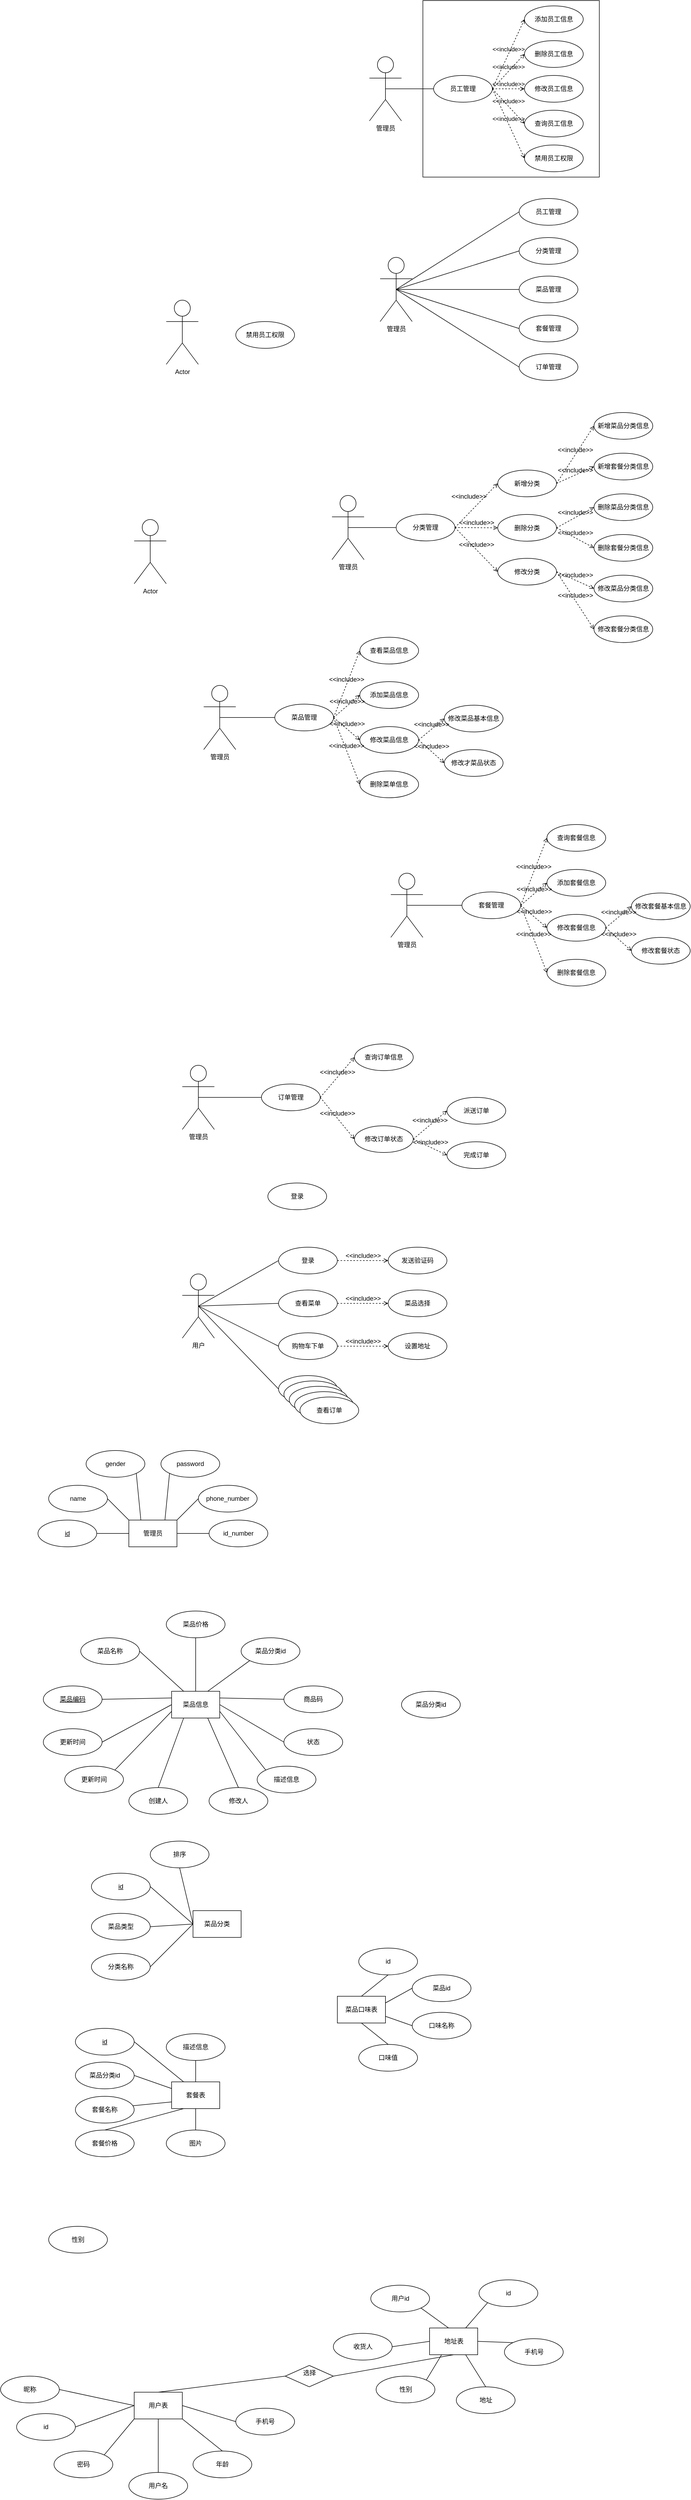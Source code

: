 <mxfile version="24.2.7" type="github" pages="2">
  <diagram name="第 1 页" id="0oYE38ctvLdI-eBOiRC1">
    <mxGraphModel dx="2126" dy="1183" grid="1" gridSize="10" guides="1" tooltips="1" connect="1" arrows="1" fold="1" page="0" pageScale="1" pageWidth="827" pageHeight="1169" math="0" shadow="0">
      <root>
        <mxCell id="0" />
        <mxCell id="1" parent="0" />
        <mxCell id="sIXahdsAGYvL0uW4tXdE-6" value="Actor" style="shape=umlActor;verticalLabelPosition=bottom;verticalAlign=top;html=1;outlineConnect=0;" parent="1" vertex="1">
          <mxGeometry x="50" y="430" width="60" height="120" as="geometry" />
        </mxCell>
        <mxCell id="sIXahdsAGYvL0uW4tXdE-7" value="Actor" style="shape=umlActor;verticalLabelPosition=bottom;verticalAlign=top;html=1;outlineConnect=0;" parent="1" vertex="1">
          <mxGeometry x="-10" y="840" width="60" height="120" as="geometry" />
        </mxCell>
        <mxCell id="sIXahdsAGYvL0uW4tXdE-10" value="禁用员工权限" style="ellipse;whiteSpace=wrap;html=1;" parent="1" vertex="1">
          <mxGeometry x="180" y="470" width="110" height="50" as="geometry" />
        </mxCell>
        <mxCell id="sIXahdsAGYvL0uW4tXdE-33" value="" style="group" parent="1" vertex="1" connectable="0">
          <mxGeometry x="530" y="240" width="290" height="340" as="geometry" />
        </mxCell>
        <mxCell id="sIXahdsAGYvL0uW4tXdE-14" value="订单管理" style="ellipse;whiteSpace=wrap;html=1;verticalAlign=middle;" parent="sIXahdsAGYvL0uW4tXdE-33" vertex="1">
          <mxGeometry x="180" y="290" width="110" height="50" as="geometry" />
        </mxCell>
        <mxCell id="sIXahdsAGYvL0uW4tXdE-15" value="套餐管理" style="ellipse;whiteSpace=wrap;html=1;verticalAlign=middle;" parent="sIXahdsAGYvL0uW4tXdE-33" vertex="1">
          <mxGeometry x="180" y="218" width="110" height="50" as="geometry" />
        </mxCell>
        <mxCell id="sIXahdsAGYvL0uW4tXdE-16" value="菜品管理" style="ellipse;whiteSpace=wrap;html=1;verticalAlign=middle;" parent="sIXahdsAGYvL0uW4tXdE-33" vertex="1">
          <mxGeometry x="180" y="145" width="110" height="50" as="geometry" />
        </mxCell>
        <mxCell id="sIXahdsAGYvL0uW4tXdE-17" value="分类管理" style="ellipse;whiteSpace=wrap;html=1;verticalAlign=middle;" parent="sIXahdsAGYvL0uW4tXdE-33" vertex="1">
          <mxGeometry x="180" y="73" width="110" height="50" as="geometry" />
        </mxCell>
        <mxCell id="sIXahdsAGYvL0uW4tXdE-18" value="员工管理" style="ellipse;whiteSpace=wrap;html=1;verticalAlign=middle;" parent="sIXahdsAGYvL0uW4tXdE-33" vertex="1">
          <mxGeometry x="180" width="110" height="50" as="geometry" />
        </mxCell>
        <mxCell id="sIXahdsAGYvL0uW4tXdE-9" value="管理员" style="shape=umlActor;verticalLabelPosition=bottom;verticalAlign=top;html=1;outlineConnect=0;" parent="1" vertex="1">
          <mxGeometry x="450" y="350" width="60" height="120" as="geometry" />
        </mxCell>
        <mxCell id="sIXahdsAGYvL0uW4tXdE-27" value="" style="html=1;verticalAlign=bottom;labelBackgroundColor=none;endArrow=none;endFill=0;rounded=0;strokeColor=default;align=center;fontFamily=Helvetica;fontSize=12;fontColor=default;exitX=0.5;exitY=0.5;exitDx=0;exitDy=0;exitPerimeter=0;entryX=0;entryY=0.5;entryDx=0;entryDy=0;" parent="1" source="sIXahdsAGYvL0uW4tXdE-9" target="sIXahdsAGYvL0uW4tXdE-18" edge="1">
          <mxGeometry width="160" relative="1" as="geometry">
            <mxPoint x="880" y="390" as="sourcePoint" />
            <mxPoint x="1040" y="390" as="targetPoint" />
          </mxGeometry>
        </mxCell>
        <mxCell id="sIXahdsAGYvL0uW4tXdE-29" value="" style="html=1;verticalAlign=bottom;labelBackgroundColor=none;endArrow=none;endFill=0;rounded=0;strokeColor=default;align=center;fontFamily=Helvetica;fontSize=12;fontColor=default;exitX=0.5;exitY=0.5;exitDx=0;exitDy=0;exitPerimeter=0;entryX=0;entryY=0.5;entryDx=0;entryDy=0;" parent="1" source="sIXahdsAGYvL0uW4tXdE-9" target="sIXahdsAGYvL0uW4tXdE-17" edge="1">
          <mxGeometry width="160" relative="1" as="geometry">
            <mxPoint x="830" y="540" as="sourcePoint" />
            <mxPoint x="990" y="540" as="targetPoint" />
          </mxGeometry>
        </mxCell>
        <mxCell id="sIXahdsAGYvL0uW4tXdE-30" value="" style="html=1;verticalAlign=bottom;labelBackgroundColor=none;endArrow=none;endFill=0;rounded=0;strokeColor=default;align=center;fontFamily=Helvetica;fontSize=12;fontColor=default;exitX=0.5;exitY=0.5;exitDx=0;exitDy=0;exitPerimeter=0;" parent="1" source="sIXahdsAGYvL0uW4tXdE-9" target="sIXahdsAGYvL0uW4tXdE-16" edge="1">
          <mxGeometry width="160" relative="1" as="geometry">
            <mxPoint x="830" y="360" as="sourcePoint" />
            <mxPoint x="990" y="360" as="targetPoint" />
          </mxGeometry>
        </mxCell>
        <mxCell id="sIXahdsAGYvL0uW4tXdE-31" value="" style="html=1;verticalAlign=bottom;labelBackgroundColor=none;endArrow=none;endFill=0;rounded=0;strokeColor=default;align=center;fontFamily=Helvetica;fontSize=12;fontColor=default;exitX=0.5;exitY=0.5;exitDx=0;exitDy=0;exitPerimeter=0;entryX=0;entryY=0.5;entryDx=0;entryDy=0;" parent="1" source="sIXahdsAGYvL0uW4tXdE-9" target="sIXahdsAGYvL0uW4tXdE-15" edge="1">
          <mxGeometry width="160" relative="1" as="geometry">
            <mxPoint x="830" y="360" as="sourcePoint" />
            <mxPoint x="990" y="360" as="targetPoint" />
          </mxGeometry>
        </mxCell>
        <mxCell id="sIXahdsAGYvL0uW4tXdE-32" value="" style="html=1;verticalAlign=bottom;labelBackgroundColor=none;endArrow=none;endFill=0;rounded=0;strokeColor=default;align=center;fontFamily=Helvetica;fontSize=12;fontColor=default;exitX=0.5;exitY=0.5;exitDx=0;exitDy=0;exitPerimeter=0;entryX=0;entryY=0.5;entryDx=0;entryDy=0;" parent="1" source="sIXahdsAGYvL0uW4tXdE-9" target="sIXahdsAGYvL0uW4tXdE-14" edge="1">
          <mxGeometry width="160" relative="1" as="geometry">
            <mxPoint x="830" y="450" as="sourcePoint" />
            <mxPoint x="990" y="450" as="targetPoint" />
          </mxGeometry>
        </mxCell>
        <mxCell id="sIXahdsAGYvL0uW4tXdE-60" value="" style="group" parent="1" vertex="1" connectable="0">
          <mxGeometry x="360" y="640" width="600" height="430" as="geometry" />
        </mxCell>
        <mxCell id="sIXahdsAGYvL0uW4tXdE-56" value="" style="group" parent="sIXahdsAGYvL0uW4tXdE-60" vertex="1" connectable="0">
          <mxGeometry x="490" width="110" height="430" as="geometry" />
        </mxCell>
        <mxCell id="sIXahdsAGYvL0uW4tXdE-11" value="删除套餐分类信息" style="ellipse;whiteSpace=wrap;html=1;" parent="sIXahdsAGYvL0uW4tXdE-56" vertex="1">
          <mxGeometry y="228" width="110" height="50" as="geometry" />
        </mxCell>
        <mxCell id="sIXahdsAGYvL0uW4tXdE-12" value="删除菜品分类信息" style="ellipse;whiteSpace=wrap;html=1;" parent="sIXahdsAGYvL0uW4tXdE-56" vertex="1">
          <mxGeometry y="152" width="110" height="50" as="geometry" />
        </mxCell>
        <mxCell id="sIXahdsAGYvL0uW4tXdE-13" value="新增套餐分类信息" style="ellipse;whiteSpace=wrap;html=1;" parent="sIXahdsAGYvL0uW4tXdE-56" vertex="1">
          <mxGeometry y="76" width="110" height="50" as="geometry" />
        </mxCell>
        <mxCell id="sIXahdsAGYvL0uW4tXdE-34" value="新增菜品分类信息" style="ellipse;whiteSpace=wrap;html=1;" parent="sIXahdsAGYvL0uW4tXdE-56" vertex="1">
          <mxGeometry width="110" height="50" as="geometry" />
        </mxCell>
        <mxCell id="sIXahdsAGYvL0uW4tXdE-43" value="修改套餐分类信息" style="ellipse;whiteSpace=wrap;html=1;" parent="sIXahdsAGYvL0uW4tXdE-56" vertex="1">
          <mxGeometry y="380" width="110" height="50" as="geometry" />
        </mxCell>
        <mxCell id="sIXahdsAGYvL0uW4tXdE-44" value="修改菜品分类信息" style="ellipse;whiteSpace=wrap;html=1;" parent="sIXahdsAGYvL0uW4tXdE-56" vertex="1">
          <mxGeometry y="304" width="110" height="50" as="geometry" />
        </mxCell>
        <mxCell id="sIXahdsAGYvL0uW4tXdE-59" value="" style="group" parent="sIXahdsAGYvL0uW4tXdE-60" vertex="1" connectable="0">
          <mxGeometry y="107.5" width="420" height="215" as="geometry" />
        </mxCell>
        <mxCell id="sIXahdsAGYvL0uW4tXdE-8" value="管理员" style="shape=umlActor;verticalLabelPosition=bottom;verticalAlign=top;html=1;outlineConnect=0;" parent="sIXahdsAGYvL0uW4tXdE-59" vertex="1">
          <mxGeometry y="47.5" width="60" height="120" as="geometry" />
        </mxCell>
        <mxCell id="sIXahdsAGYvL0uW4tXdE-58" value="" style="group" parent="sIXahdsAGYvL0uW4tXdE-59" vertex="1" connectable="0">
          <mxGeometry x="120" width="300" height="215" as="geometry" />
        </mxCell>
        <mxCell id="sIXahdsAGYvL0uW4tXdE-38" value="分类管理" style="ellipse;whiteSpace=wrap;html=1;" parent="sIXahdsAGYvL0uW4tXdE-58" vertex="1">
          <mxGeometry y="82.5" width="110" height="50" as="geometry" />
        </mxCell>
        <mxCell id="sIXahdsAGYvL0uW4tXdE-53" value="&amp;lt;&amp;lt;include&amp;gt;&amp;gt;" style="html=1;verticalAlign=bottom;labelBackgroundColor=none;endArrow=open;endFill=0;dashed=1;rounded=0;strokeColor=default;align=center;fontFamily=Helvetica;fontSize=12;fontColor=default;exitX=1;exitY=0.5;exitDx=0;exitDy=0;entryX=0;entryY=0.5;entryDx=0;entryDy=0;" parent="sIXahdsAGYvL0uW4tXdE-58" source="sIXahdsAGYvL0uW4tXdE-38" target="sIXahdsAGYvL0uW4tXdE-37" edge="1">
          <mxGeometry x="-0.079" y="15" width="160" relative="1" as="geometry">
            <mxPoint x="240" y="192.5" as="sourcePoint" />
            <mxPoint x="400" y="192.5" as="targetPoint" />
            <mxPoint y="-1" as="offset" />
          </mxGeometry>
        </mxCell>
        <mxCell id="sIXahdsAGYvL0uW4tXdE-55" value="&amp;lt;&amp;lt;include&amp;gt;&amp;gt;" style="html=1;verticalAlign=bottom;labelBackgroundColor=none;endArrow=open;endFill=0;dashed=1;rounded=0;strokeColor=default;align=center;fontFamily=Helvetica;fontSize=12;fontColor=default;exitX=1;exitY=0.5;exitDx=0;exitDy=0;entryX=0;entryY=0.5;entryDx=0;entryDy=0;" parent="sIXahdsAGYvL0uW4tXdE-58" source="sIXahdsAGYvL0uW4tXdE-38" target="sIXahdsAGYvL0uW4tXdE-36" edge="1">
          <mxGeometry width="160" relative="1" as="geometry">
            <mxPoint x="240" y="192.5" as="sourcePoint" />
            <mxPoint x="180" y="122.5" as="targetPoint" />
          </mxGeometry>
        </mxCell>
        <mxCell id="sIXahdsAGYvL0uW4tXdE-57" value="" style="group" parent="sIXahdsAGYvL0uW4tXdE-58" vertex="1" connectable="0">
          <mxGeometry x="190" width="110" height="215" as="geometry" />
        </mxCell>
        <mxCell id="sIXahdsAGYvL0uW4tXdE-35" value="修改分类" style="ellipse;whiteSpace=wrap;html=1;" parent="sIXahdsAGYvL0uW4tXdE-57" vertex="1">
          <mxGeometry y="165" width="110" height="50" as="geometry" />
        </mxCell>
        <mxCell id="sIXahdsAGYvL0uW4tXdE-36" value="删除分类" style="ellipse;whiteSpace=wrap;html=1;" parent="sIXahdsAGYvL0uW4tXdE-57" vertex="1">
          <mxGeometry y="83" width="110" height="50" as="geometry" />
        </mxCell>
        <mxCell id="sIXahdsAGYvL0uW4tXdE-37" value="新增分类" style="ellipse;whiteSpace=wrap;html=1;" parent="sIXahdsAGYvL0uW4tXdE-57" vertex="1">
          <mxGeometry width="110" height="50" as="geometry" />
        </mxCell>
        <mxCell id="sIXahdsAGYvL0uW4tXdE-61" value="&amp;lt;&amp;lt;include&amp;gt;&amp;gt;" style="html=1;verticalAlign=bottom;labelBackgroundColor=none;endArrow=open;endFill=0;dashed=1;rounded=0;strokeColor=default;align=center;fontFamily=Helvetica;fontSize=12;fontColor=default;entryX=0;entryY=0.5;entryDx=0;entryDy=0;exitX=1;exitY=0.5;exitDx=0;exitDy=0;" parent="sIXahdsAGYvL0uW4tXdE-58" source="sIXahdsAGYvL0uW4tXdE-38" target="sIXahdsAGYvL0uW4tXdE-35" edge="1">
          <mxGeometry width="160" relative="1" as="geometry">
            <mxPoint x="-40" y="102.5" as="sourcePoint" />
            <mxPoint x="120" y="102.5" as="targetPoint" />
          </mxGeometry>
        </mxCell>
        <mxCell id="sIXahdsAGYvL0uW4tXdE-52" style="edgeStyle=none;rounded=0;orthogonalLoop=1;jettySize=auto;html=1;exitX=0.5;exitY=0.5;exitDx=0;exitDy=0;exitPerimeter=0;entryX=0;entryY=0.5;entryDx=0;entryDy=0;strokeColor=default;align=center;verticalAlign=bottom;fontFamily=Helvetica;fontSize=12;fontColor=default;labelBackgroundColor=none;endArrow=none;endFill=0;" parent="sIXahdsAGYvL0uW4tXdE-59" source="sIXahdsAGYvL0uW4tXdE-8" target="sIXahdsAGYvL0uW4tXdE-38" edge="1">
          <mxGeometry relative="1" as="geometry" />
        </mxCell>
        <mxCell id="sIXahdsAGYvL0uW4tXdE-62" value="&amp;lt;&amp;lt;include&amp;gt;&amp;gt;" style="html=1;verticalAlign=bottom;labelBackgroundColor=none;endArrow=open;endFill=0;dashed=1;rounded=0;strokeColor=default;align=center;fontFamily=Helvetica;fontSize=12;fontColor=default;exitX=1;exitY=0.5;exitDx=0;exitDy=0;entryX=0;entryY=0.5;entryDx=0;entryDy=0;" parent="sIXahdsAGYvL0uW4tXdE-60" source="sIXahdsAGYvL0uW4tXdE-37" target="sIXahdsAGYvL0uW4tXdE-34" edge="1">
          <mxGeometry width="160" relative="1" as="geometry">
            <mxPoint x="320" y="210" as="sourcePoint" />
            <mxPoint x="480" y="210" as="targetPoint" />
          </mxGeometry>
        </mxCell>
        <mxCell id="sIXahdsAGYvL0uW4tXdE-63" value="&amp;lt;&amp;lt;include&amp;gt;&amp;gt;" style="html=1;verticalAlign=bottom;labelBackgroundColor=none;endArrow=open;endFill=0;dashed=1;rounded=0;strokeColor=default;align=center;fontFamily=Helvetica;fontSize=12;fontColor=default;entryX=0;entryY=0.5;entryDx=0;entryDy=0;exitX=1;exitY=0.5;exitDx=0;exitDy=0;" parent="sIXahdsAGYvL0uW4tXdE-60" source="sIXahdsAGYvL0uW4tXdE-37" target="sIXahdsAGYvL0uW4tXdE-13" edge="1">
          <mxGeometry width="160" relative="1" as="geometry">
            <mxPoint x="320" y="210" as="sourcePoint" />
            <mxPoint x="480" y="210" as="targetPoint" />
          </mxGeometry>
        </mxCell>
        <mxCell id="sIXahdsAGYvL0uW4tXdE-64" value="&amp;lt;&amp;lt;include&amp;gt;&amp;gt;" style="html=1;verticalAlign=bottom;labelBackgroundColor=none;endArrow=open;endFill=0;dashed=1;rounded=0;strokeColor=default;align=center;fontFamily=Helvetica;fontSize=12;fontColor=default;entryX=0;entryY=0.5;entryDx=0;entryDy=0;exitX=1;exitY=0.5;exitDx=0;exitDy=0;" parent="sIXahdsAGYvL0uW4tXdE-60" source="sIXahdsAGYvL0uW4tXdE-36" target="sIXahdsAGYvL0uW4tXdE-12" edge="1">
          <mxGeometry width="160" relative="1" as="geometry">
            <mxPoint x="320" y="210" as="sourcePoint" />
            <mxPoint x="480" y="210" as="targetPoint" />
          </mxGeometry>
        </mxCell>
        <mxCell id="sIXahdsAGYvL0uW4tXdE-65" value="&amp;lt;&amp;lt;include&amp;gt;&amp;gt;" style="html=1;verticalAlign=bottom;labelBackgroundColor=none;endArrow=open;endFill=0;dashed=1;rounded=0;strokeColor=default;align=center;fontFamily=Helvetica;fontSize=12;fontColor=default;entryX=0;entryY=0.5;entryDx=0;entryDy=0;exitX=1;exitY=0.5;exitDx=0;exitDy=0;" parent="sIXahdsAGYvL0uW4tXdE-60" source="sIXahdsAGYvL0uW4tXdE-36" target="sIXahdsAGYvL0uW4tXdE-11" edge="1">
          <mxGeometry width="160" relative="1" as="geometry">
            <mxPoint x="320" y="210" as="sourcePoint" />
            <mxPoint x="480" y="210" as="targetPoint" />
          </mxGeometry>
        </mxCell>
        <mxCell id="sIXahdsAGYvL0uW4tXdE-66" value="&amp;lt;&amp;lt;include&amp;gt;&amp;gt;" style="html=1;verticalAlign=bottom;labelBackgroundColor=none;endArrow=open;endFill=0;dashed=1;rounded=0;strokeColor=default;align=center;fontFamily=Helvetica;fontSize=12;fontColor=default;entryX=0;entryY=0.5;entryDx=0;entryDy=0;exitX=1;exitY=0.5;exitDx=0;exitDy=0;" parent="sIXahdsAGYvL0uW4tXdE-60" source="sIXahdsAGYvL0uW4tXdE-35" target="sIXahdsAGYvL0uW4tXdE-44" edge="1">
          <mxGeometry width="160" relative="1" as="geometry">
            <mxPoint x="320" y="210" as="sourcePoint" />
            <mxPoint x="480" y="210" as="targetPoint" />
          </mxGeometry>
        </mxCell>
        <mxCell id="sIXahdsAGYvL0uW4tXdE-67" value="&amp;lt;&amp;lt;include&amp;gt;&amp;gt;" style="html=1;verticalAlign=bottom;labelBackgroundColor=none;endArrow=open;endFill=0;dashed=1;rounded=0;strokeColor=default;align=center;fontFamily=Helvetica;fontSize=12;fontColor=default;exitX=1;exitY=0.5;exitDx=0;exitDy=0;entryX=0;entryY=0.5;entryDx=0;entryDy=0;" parent="sIXahdsAGYvL0uW4tXdE-60" source="sIXahdsAGYvL0uW4tXdE-35" target="sIXahdsAGYvL0uW4tXdE-43" edge="1">
          <mxGeometry width="160" relative="1" as="geometry">
            <mxPoint x="320" y="210" as="sourcePoint" />
            <mxPoint x="480" y="210" as="targetPoint" />
          </mxGeometry>
        </mxCell>
        <mxCell id="sIXahdsAGYvL0uW4tXdE-94" value="" style="group" parent="1" vertex="1" connectable="0">
          <mxGeometry x="470" y="1410" width="560" height="302" as="geometry" />
        </mxCell>
        <mxCell id="sIXahdsAGYvL0uW4tXdE-74" value="" style="group" parent="sIXahdsAGYvL0uW4tXdE-94" vertex="1" connectable="0">
          <mxGeometry x="450" y="128" width="110" height="133" as="geometry" />
        </mxCell>
        <mxCell id="sIXahdsAGYvL0uW4tXdE-75" value="修改套餐基本信息" style="ellipse;whiteSpace=wrap;html=1;" parent="sIXahdsAGYvL0uW4tXdE-74" vertex="1">
          <mxGeometry width="110" height="50" as="geometry" />
        </mxCell>
        <mxCell id="sIXahdsAGYvL0uW4tXdE-76" value="修改套餐状态" style="ellipse;whiteSpace=wrap;html=1;" parent="sIXahdsAGYvL0uW4tXdE-74" vertex="1">
          <mxGeometry y="83" width="110" height="50" as="geometry" />
        </mxCell>
        <mxCell id="sIXahdsAGYvL0uW4tXdE-77" value="套餐管理" style="ellipse;whiteSpace=wrap;html=1;" parent="sIXahdsAGYvL0uW4tXdE-94" vertex="1">
          <mxGeometry x="133" y="126" width="110" height="50" as="geometry" />
        </mxCell>
        <mxCell id="sIXahdsAGYvL0uW4tXdE-98" style="edgeStyle=none;rounded=0;orthogonalLoop=1;jettySize=auto;html=1;exitX=0.5;exitY=0.5;exitDx=0;exitDy=0;exitPerimeter=0;entryX=0;entryY=0.5;entryDx=0;entryDy=0;strokeColor=default;align=center;verticalAlign=bottom;fontFamily=Helvetica;fontSize=12;fontColor=default;labelBackgroundColor=none;endArrow=none;endFill=0;" parent="sIXahdsAGYvL0uW4tXdE-94" source="sIXahdsAGYvL0uW4tXdE-83" target="sIXahdsAGYvL0uW4tXdE-77" edge="1">
          <mxGeometry relative="1" as="geometry" />
        </mxCell>
        <mxCell id="sIXahdsAGYvL0uW4tXdE-83" value="管理员" style="shape=umlActor;verticalLabelPosition=bottom;verticalAlign=top;html=1;outlineConnect=0;" parent="sIXahdsAGYvL0uW4tXdE-94" vertex="1">
          <mxGeometry y="91" width="60" height="120" as="geometry" />
        </mxCell>
        <mxCell id="sIXahdsAGYvL0uW4tXdE-93" value="" style="group" parent="sIXahdsAGYvL0uW4tXdE-94" vertex="1" connectable="0">
          <mxGeometry x="292" width="110" height="302" as="geometry" />
        </mxCell>
        <mxCell id="sIXahdsAGYvL0uW4tXdE-79" value="删除套餐信息" style="ellipse;whiteSpace=wrap;html=1;" parent="sIXahdsAGYvL0uW4tXdE-93" vertex="1">
          <mxGeometry y="252" width="110" height="50" as="geometry" />
        </mxCell>
        <mxCell id="sIXahdsAGYvL0uW4tXdE-80" value="添加套餐信息" style="ellipse;whiteSpace=wrap;html=1;" parent="sIXahdsAGYvL0uW4tXdE-93" vertex="1">
          <mxGeometry y="84" width="110" height="50" as="geometry" />
        </mxCell>
        <mxCell id="sIXahdsAGYvL0uW4tXdE-81" value="修改套餐信息" style="ellipse;whiteSpace=wrap;html=1;" parent="sIXahdsAGYvL0uW4tXdE-93" vertex="1">
          <mxGeometry y="168" width="110" height="50" as="geometry" />
        </mxCell>
        <mxCell id="sIXahdsAGYvL0uW4tXdE-82" value="查询套餐信息" style="ellipse;whiteSpace=wrap;html=1;" parent="sIXahdsAGYvL0uW4tXdE-93" vertex="1">
          <mxGeometry width="110" height="50" as="geometry" />
        </mxCell>
        <mxCell id="sIXahdsAGYvL0uW4tXdE-106" value="&amp;lt;&amp;lt;include&amp;gt;&amp;gt;" style="html=1;verticalAlign=bottom;labelBackgroundColor=none;endArrow=open;endFill=0;dashed=1;rounded=0;strokeColor=default;align=center;fontFamily=Helvetica;fontSize=12;fontColor=default;exitX=1;exitY=0.5;exitDx=0;exitDy=0;entryX=0;entryY=0.5;entryDx=0;entryDy=0;" parent="sIXahdsAGYvL0uW4tXdE-94" source="sIXahdsAGYvL0uW4tXdE-77" target="sIXahdsAGYvL0uW4tXdE-82" edge="1">
          <mxGeometry width="160" relative="1" as="geometry">
            <mxPoint x="190" y="260" as="sourcePoint" />
            <mxPoint x="350" y="260" as="targetPoint" />
          </mxGeometry>
        </mxCell>
        <mxCell id="sIXahdsAGYvL0uW4tXdE-107" value="&amp;lt;&amp;lt;include&amp;gt;&amp;gt;" style="html=1;verticalAlign=bottom;labelBackgroundColor=none;endArrow=open;endFill=0;dashed=1;rounded=0;strokeColor=default;align=center;fontFamily=Helvetica;fontSize=12;fontColor=default;exitX=1;exitY=0.5;exitDx=0;exitDy=0;entryX=0;entryY=0.5;entryDx=0;entryDy=0;" parent="sIXahdsAGYvL0uW4tXdE-94" source="sIXahdsAGYvL0uW4tXdE-77" target="sIXahdsAGYvL0uW4tXdE-80" edge="1">
          <mxGeometry width="160" relative="1" as="geometry">
            <mxPoint x="190" y="90" as="sourcePoint" />
            <mxPoint x="350" y="90" as="targetPoint" />
          </mxGeometry>
        </mxCell>
        <mxCell id="sIXahdsAGYvL0uW4tXdE-108" value="&amp;lt;&amp;lt;include&amp;gt;&amp;gt;" style="html=1;verticalAlign=bottom;labelBackgroundColor=none;endArrow=open;endFill=0;dashed=1;rounded=0;strokeColor=default;align=center;fontFamily=Helvetica;fontSize=12;fontColor=default;exitX=1;exitY=0.5;exitDx=0;exitDy=0;entryX=0;entryY=0.5;entryDx=0;entryDy=0;" parent="sIXahdsAGYvL0uW4tXdE-94" source="sIXahdsAGYvL0uW4tXdE-77" target="sIXahdsAGYvL0uW4tXdE-81" edge="1">
          <mxGeometry width="160" relative="1" as="geometry">
            <mxPoint x="190" y="90" as="sourcePoint" />
            <mxPoint x="350" y="90" as="targetPoint" />
          </mxGeometry>
        </mxCell>
        <mxCell id="sIXahdsAGYvL0uW4tXdE-109" value="&amp;lt;&amp;lt;include&amp;gt;&amp;gt;" style="html=1;verticalAlign=bottom;labelBackgroundColor=none;endArrow=open;endFill=0;dashed=1;rounded=0;strokeColor=default;align=center;fontFamily=Helvetica;fontSize=12;fontColor=default;exitX=1;exitY=0.5;exitDx=0;exitDy=0;entryX=0;entryY=0.5;entryDx=0;entryDy=0;" parent="sIXahdsAGYvL0uW4tXdE-94" source="sIXahdsAGYvL0uW4tXdE-77" target="sIXahdsAGYvL0uW4tXdE-79" edge="1">
          <mxGeometry width="160" relative="1" as="geometry">
            <mxPoint x="190" y="90" as="sourcePoint" />
            <mxPoint x="350" y="90" as="targetPoint" />
          </mxGeometry>
        </mxCell>
        <mxCell id="sIXahdsAGYvL0uW4tXdE-110" value="&amp;lt;&amp;lt;include&amp;gt;&amp;gt;" style="html=1;verticalAlign=bottom;labelBackgroundColor=none;endArrow=open;endFill=0;dashed=1;rounded=0;strokeColor=default;align=center;fontFamily=Helvetica;fontSize=12;fontColor=default;exitX=1;exitY=0.5;exitDx=0;exitDy=0;entryX=0;entryY=0.5;entryDx=0;entryDy=0;" parent="sIXahdsAGYvL0uW4tXdE-94" source="sIXahdsAGYvL0uW4tXdE-81" target="sIXahdsAGYvL0uW4tXdE-75" edge="1">
          <mxGeometry width="160" relative="1" as="geometry">
            <mxPoint x="190" y="180" as="sourcePoint" />
            <mxPoint x="430" y="240" as="targetPoint" />
          </mxGeometry>
        </mxCell>
        <mxCell id="sIXahdsAGYvL0uW4tXdE-111" value="&amp;lt;&amp;lt;include&amp;gt;&amp;gt;" style="html=1;verticalAlign=bottom;labelBackgroundColor=none;endArrow=open;endFill=0;dashed=1;rounded=0;strokeColor=default;align=center;fontFamily=Helvetica;fontSize=12;fontColor=default;exitX=1;exitY=0.5;exitDx=0;exitDy=0;entryX=0;entryY=0.5;entryDx=0;entryDy=0;" parent="sIXahdsAGYvL0uW4tXdE-94" source="sIXahdsAGYvL0uW4tXdE-81" target="sIXahdsAGYvL0uW4tXdE-76" edge="1">
          <mxGeometry width="160" relative="1" as="geometry">
            <mxPoint x="510" y="180" as="sourcePoint" />
            <mxPoint x="670" y="180" as="targetPoint" />
          </mxGeometry>
        </mxCell>
        <mxCell id="sIXahdsAGYvL0uW4tXdE-95" value="" style="group" parent="1" vertex="1" connectable="0">
          <mxGeometry x="120" y="1060" width="560" height="300" as="geometry" />
        </mxCell>
        <mxCell id="sIXahdsAGYvL0uW4tXdE-70" value="" style="group" parent="sIXahdsAGYvL0uW4tXdE-95" vertex="1" connectable="0">
          <mxGeometry x="450" y="127" width="110" height="133" as="geometry" />
        </mxCell>
        <mxCell id="sIXahdsAGYvL0uW4tXdE-68" value="修改菜品基本信息" style="ellipse;whiteSpace=wrap;html=1;" parent="sIXahdsAGYvL0uW4tXdE-70" vertex="1">
          <mxGeometry width="110" height="50" as="geometry" />
        </mxCell>
        <mxCell id="sIXahdsAGYvL0uW4tXdE-69" value="修改才菜品状态" style="ellipse;whiteSpace=wrap;html=1;" parent="sIXahdsAGYvL0uW4tXdE-70" vertex="1">
          <mxGeometry y="83" width="110" height="50" as="geometry" />
        </mxCell>
        <mxCell id="sIXahdsAGYvL0uW4tXdE-71" value="菜品管理" style="ellipse;whiteSpace=wrap;html=1;" parent="sIXahdsAGYvL0uW4tXdE-95" vertex="1">
          <mxGeometry x="133" y="125" width="110" height="50" as="geometry" />
        </mxCell>
        <mxCell id="sIXahdsAGYvL0uW4tXdE-72" value="" style="group" parent="sIXahdsAGYvL0uW4tXdE-95" vertex="1" connectable="0">
          <mxGeometry x="292" width="110" height="300" as="geometry" />
        </mxCell>
        <mxCell id="sIXahdsAGYvL0uW4tXdE-39" value="修改菜品信息" style="ellipse;whiteSpace=wrap;html=1;" parent="sIXahdsAGYvL0uW4tXdE-72" vertex="1">
          <mxGeometry y="167" width="110" height="50" as="geometry" />
        </mxCell>
        <mxCell id="sIXahdsAGYvL0uW4tXdE-40" value="查看菜品信息" style="ellipse;whiteSpace=wrap;html=1;" parent="sIXahdsAGYvL0uW4tXdE-72" vertex="1">
          <mxGeometry width="110" height="50" as="geometry" />
        </mxCell>
        <mxCell id="sIXahdsAGYvL0uW4tXdE-41" value="添加菜品信息" style="ellipse;whiteSpace=wrap;html=1;" parent="sIXahdsAGYvL0uW4tXdE-72" vertex="1">
          <mxGeometry y="83" width="110" height="50" as="geometry" />
        </mxCell>
        <mxCell id="sIXahdsAGYvL0uW4tXdE-42" value="删除菜单信息" style="ellipse;whiteSpace=wrap;html=1;" parent="sIXahdsAGYvL0uW4tXdE-72" vertex="1">
          <mxGeometry y="250" width="110" height="50" as="geometry" />
        </mxCell>
        <mxCell id="sIXahdsAGYvL0uW4tXdE-97" style="edgeStyle=none;rounded=0;orthogonalLoop=1;jettySize=auto;html=1;exitX=0.5;exitY=0.5;exitDx=0;exitDy=0;exitPerimeter=0;strokeColor=default;align=center;verticalAlign=bottom;fontFamily=Helvetica;fontSize=12;fontColor=default;labelBackgroundColor=none;endArrow=none;endFill=0;" parent="sIXahdsAGYvL0uW4tXdE-95" source="sIXahdsAGYvL0uW4tXdE-73" target="sIXahdsAGYvL0uW4tXdE-71" edge="1">
          <mxGeometry relative="1" as="geometry" />
        </mxCell>
        <mxCell id="sIXahdsAGYvL0uW4tXdE-73" value="管理员" style="shape=umlActor;verticalLabelPosition=bottom;verticalAlign=top;html=1;outlineConnect=0;" parent="sIXahdsAGYvL0uW4tXdE-95" vertex="1">
          <mxGeometry y="90" width="60" height="120" as="geometry" />
        </mxCell>
        <mxCell id="sIXahdsAGYvL0uW4tXdE-100" value="&amp;lt;&amp;lt;include&amp;gt;&amp;gt;" style="html=1;verticalAlign=bottom;labelBackgroundColor=none;endArrow=open;endFill=0;dashed=1;rounded=0;strokeColor=default;align=center;fontFamily=Helvetica;fontSize=12;fontColor=default;exitX=1;exitY=0.5;exitDx=0;exitDy=0;entryX=0;entryY=0.5;entryDx=0;entryDy=0;" parent="sIXahdsAGYvL0uW4tXdE-95" source="sIXahdsAGYvL0uW4tXdE-71" target="sIXahdsAGYvL0uW4tXdE-40" edge="1">
          <mxGeometry width="160" relative="1" as="geometry">
            <mxPoint x="220" y="230" as="sourcePoint" />
            <mxPoint x="380" y="230" as="targetPoint" />
          </mxGeometry>
        </mxCell>
        <mxCell id="sIXahdsAGYvL0uW4tXdE-101" value="&amp;lt;&amp;lt;include&amp;gt;&amp;gt;" style="html=1;verticalAlign=bottom;labelBackgroundColor=none;endArrow=open;endFill=0;dashed=1;rounded=0;strokeColor=default;align=center;fontFamily=Helvetica;fontSize=12;fontColor=default;exitX=1;exitY=0.5;exitDx=0;exitDy=0;entryX=0;entryY=0.5;entryDx=0;entryDy=0;" parent="sIXahdsAGYvL0uW4tXdE-95" source="sIXahdsAGYvL0uW4tXdE-71" target="sIXahdsAGYvL0uW4tXdE-41" edge="1">
          <mxGeometry width="160" relative="1" as="geometry">
            <mxPoint x="220" y="230" as="sourcePoint" />
            <mxPoint x="380" y="230" as="targetPoint" />
          </mxGeometry>
        </mxCell>
        <mxCell id="sIXahdsAGYvL0uW4tXdE-102" value="&amp;lt;&amp;lt;include&amp;gt;&amp;gt;" style="html=1;verticalAlign=bottom;labelBackgroundColor=none;endArrow=open;endFill=0;dashed=1;rounded=0;strokeColor=default;align=center;fontFamily=Helvetica;fontSize=12;fontColor=default;exitX=1;exitY=0.5;exitDx=0;exitDy=0;entryX=0;entryY=0.5;entryDx=0;entryDy=0;" parent="sIXahdsAGYvL0uW4tXdE-95" source="sIXahdsAGYvL0uW4tXdE-71" target="sIXahdsAGYvL0uW4tXdE-39" edge="1">
          <mxGeometry width="160" relative="1" as="geometry">
            <mxPoint x="220" y="230" as="sourcePoint" />
            <mxPoint x="380" y="230" as="targetPoint" />
          </mxGeometry>
        </mxCell>
        <mxCell id="sIXahdsAGYvL0uW4tXdE-103" value="&amp;lt;&amp;lt;include&amp;gt;&amp;gt;" style="html=1;verticalAlign=bottom;labelBackgroundColor=none;endArrow=open;endFill=0;dashed=1;rounded=0;strokeColor=default;align=center;fontFamily=Helvetica;fontSize=12;fontColor=default;exitX=1;exitY=0.5;exitDx=0;exitDy=0;entryX=0;entryY=0.5;entryDx=0;entryDy=0;" parent="sIXahdsAGYvL0uW4tXdE-95" source="sIXahdsAGYvL0uW4tXdE-71" target="sIXahdsAGYvL0uW4tXdE-42" edge="1">
          <mxGeometry width="160" relative="1" as="geometry">
            <mxPoint x="220" y="230" as="sourcePoint" />
            <mxPoint x="380" y="230" as="targetPoint" />
          </mxGeometry>
        </mxCell>
        <mxCell id="sIXahdsAGYvL0uW4tXdE-104" value="&amp;lt;&amp;lt;include&amp;gt;&amp;gt;" style="html=1;verticalAlign=bottom;labelBackgroundColor=none;endArrow=open;endFill=0;dashed=1;rounded=0;strokeColor=default;align=center;fontFamily=Helvetica;fontSize=12;fontColor=default;entryX=0;entryY=0.5;entryDx=0;entryDy=0;exitX=1;exitY=0.5;exitDx=0;exitDy=0;" parent="sIXahdsAGYvL0uW4tXdE-95" source="sIXahdsAGYvL0uW4tXdE-39" target="sIXahdsAGYvL0uW4tXdE-68" edge="1">
          <mxGeometry width="160" relative="1" as="geometry">
            <mxPoint x="220" y="230" as="sourcePoint" />
            <mxPoint x="380" y="230" as="targetPoint" />
          </mxGeometry>
        </mxCell>
        <mxCell id="sIXahdsAGYvL0uW4tXdE-105" value="&amp;lt;&amp;lt;include&amp;gt;&amp;gt;" style="html=1;verticalAlign=bottom;labelBackgroundColor=none;endArrow=open;endFill=0;dashed=1;rounded=0;strokeColor=default;align=center;fontFamily=Helvetica;fontSize=12;fontColor=default;entryX=0;entryY=0.5;entryDx=0;entryDy=0;exitX=1;exitY=0.5;exitDx=0;exitDy=0;" parent="sIXahdsAGYvL0uW4tXdE-95" source="sIXahdsAGYvL0uW4tXdE-39" target="sIXahdsAGYvL0uW4tXdE-69" edge="1">
          <mxGeometry width="160" relative="1" as="geometry">
            <mxPoint x="220" y="230" as="sourcePoint" />
            <mxPoint x="380" y="230" as="targetPoint" />
          </mxGeometry>
        </mxCell>
        <mxCell id="sIXahdsAGYvL0uW4tXdE-116" value="" style="group" parent="1" vertex="1" connectable="0">
          <mxGeometry x="80" y="1820" width="605" height="233" as="geometry" />
        </mxCell>
        <mxCell id="sIXahdsAGYvL0uW4tXdE-84" value="订单管理" style="ellipse;whiteSpace=wrap;html=1;" parent="sIXahdsAGYvL0uW4tXdE-116" vertex="1">
          <mxGeometry x="148" y="75" width="110" height="50" as="geometry" />
        </mxCell>
        <mxCell id="sIXahdsAGYvL0uW4tXdE-92" style="edgeStyle=none;rounded=0;orthogonalLoop=1;jettySize=auto;html=1;exitX=0.5;exitY=0.5;exitDx=0;exitDy=0;exitPerimeter=0;entryX=0;entryY=0.5;entryDx=0;entryDy=0;strokeColor=default;align=center;verticalAlign=bottom;fontFamily=Helvetica;fontSize=12;fontColor=default;labelBackgroundColor=none;endArrow=none;endFill=0;" parent="sIXahdsAGYvL0uW4tXdE-116" source="sIXahdsAGYvL0uW4tXdE-85" target="sIXahdsAGYvL0uW4tXdE-84" edge="1">
          <mxGeometry relative="1" as="geometry" />
        </mxCell>
        <mxCell id="sIXahdsAGYvL0uW4tXdE-85" value="管理员" style="shape=umlActor;verticalLabelPosition=bottom;verticalAlign=top;html=1;outlineConnect=0;" parent="sIXahdsAGYvL0uW4tXdE-116" vertex="1">
          <mxGeometry y="40" width="60" height="120" as="geometry" />
        </mxCell>
        <mxCell id="sIXahdsAGYvL0uW4tXdE-89" value="" style="group" parent="sIXahdsAGYvL0uW4tXdE-116" vertex="1" connectable="0">
          <mxGeometry x="495" y="100" width="110" height="133" as="geometry" />
        </mxCell>
        <mxCell id="sIXahdsAGYvL0uW4tXdE-90" value="派送订单" style="ellipse;whiteSpace=wrap;html=1;" parent="sIXahdsAGYvL0uW4tXdE-89" vertex="1">
          <mxGeometry width="110" height="50" as="geometry" />
        </mxCell>
        <mxCell id="sIXahdsAGYvL0uW4tXdE-91" value="完成订单" style="ellipse;whiteSpace=wrap;html=1;" parent="sIXahdsAGYvL0uW4tXdE-89" vertex="1">
          <mxGeometry y="83" width="110" height="50" as="geometry" />
        </mxCell>
        <mxCell id="sIXahdsAGYvL0uW4tXdE-96" value="" style="group" parent="sIXahdsAGYvL0uW4tXdE-116" vertex="1" connectable="0">
          <mxGeometry x="322" width="110" height="203" as="geometry" />
        </mxCell>
        <mxCell id="sIXahdsAGYvL0uW4tXdE-87" value="查询订单信息" style="ellipse;whiteSpace=wrap;html=1;" parent="sIXahdsAGYvL0uW4tXdE-96" vertex="1">
          <mxGeometry width="110" height="50" as="geometry" />
        </mxCell>
        <mxCell id="sIXahdsAGYvL0uW4tXdE-88" value="修改订单状态" style="ellipse;whiteSpace=wrap;html=1;" parent="sIXahdsAGYvL0uW4tXdE-96" vertex="1">
          <mxGeometry y="153" width="110" height="50" as="geometry" />
        </mxCell>
        <mxCell id="sIXahdsAGYvL0uW4tXdE-112" value="&amp;lt;&amp;lt;include&amp;gt;&amp;gt;" style="html=1;verticalAlign=bottom;labelBackgroundColor=none;endArrow=open;endFill=0;dashed=1;rounded=0;strokeColor=default;align=center;fontFamily=Helvetica;fontSize=12;fontColor=default;entryX=0;entryY=0.5;entryDx=0;entryDy=0;exitX=1;exitY=0.5;exitDx=0;exitDy=0;" parent="sIXahdsAGYvL0uW4tXdE-116" source="sIXahdsAGYvL0uW4tXdE-84" target="sIXahdsAGYvL0uW4tXdE-87" edge="1">
          <mxGeometry width="160" relative="1" as="geometry">
            <mxPoint x="322" y="130" as="sourcePoint" />
            <mxPoint x="530" y="170" as="targetPoint" />
          </mxGeometry>
        </mxCell>
        <mxCell id="sIXahdsAGYvL0uW4tXdE-113" value="&amp;lt;&amp;lt;include&amp;gt;&amp;gt;" style="html=1;verticalAlign=bottom;labelBackgroundColor=none;endArrow=open;endFill=0;dashed=1;rounded=0;strokeColor=default;align=center;fontFamily=Helvetica;fontSize=12;fontColor=default;exitX=1;exitY=0.5;exitDx=0;exitDy=0;entryX=0;entryY=0.5;entryDx=0;entryDy=0;" parent="sIXahdsAGYvL0uW4tXdE-116" source="sIXahdsAGYvL0uW4tXdE-84" target="sIXahdsAGYvL0uW4tXdE-88" edge="1">
          <mxGeometry width="160" relative="1" as="geometry">
            <mxPoint x="370" y="170" as="sourcePoint" />
            <mxPoint x="530" y="170" as="targetPoint" />
          </mxGeometry>
        </mxCell>
        <mxCell id="sIXahdsAGYvL0uW4tXdE-114" value="&amp;lt;&amp;lt;include&amp;gt;&amp;gt;" style="html=1;verticalAlign=bottom;labelBackgroundColor=none;endArrow=open;endFill=0;dashed=1;rounded=0;strokeColor=default;align=center;fontFamily=Helvetica;fontSize=12;fontColor=default;exitX=1;exitY=0.5;exitDx=0;exitDy=0;entryX=0;entryY=0.5;entryDx=0;entryDy=0;" parent="sIXahdsAGYvL0uW4tXdE-116" source="sIXahdsAGYvL0uW4tXdE-88" target="sIXahdsAGYvL0uW4tXdE-90" edge="1">
          <mxGeometry width="160" relative="1" as="geometry">
            <mxPoint x="370" y="260" as="sourcePoint" />
            <mxPoint x="530" y="260" as="targetPoint" />
          </mxGeometry>
        </mxCell>
        <mxCell id="sIXahdsAGYvL0uW4tXdE-115" value="&amp;lt;&amp;lt;include&amp;gt;&amp;gt;" style="html=1;verticalAlign=bottom;labelBackgroundColor=none;endArrow=open;endFill=0;dashed=1;rounded=0;strokeColor=default;align=center;fontFamily=Helvetica;fontSize=12;fontColor=default;exitX=1;exitY=0.5;exitDx=0;exitDy=0;entryX=0;entryY=0.5;entryDx=0;entryDy=0;" parent="sIXahdsAGYvL0uW4tXdE-116" source="sIXahdsAGYvL0uW4tXdE-88" target="sIXahdsAGYvL0uW4tXdE-91" edge="1">
          <mxGeometry width="160" relative="1" as="geometry">
            <mxPoint x="370" y="260" as="sourcePoint" />
            <mxPoint x="530" y="260" as="targetPoint" />
          </mxGeometry>
        </mxCell>
        <mxCell id="sIXahdsAGYvL0uW4tXdE-118" value="登录" style="ellipse;whiteSpace=wrap;html=1;" parent="1" vertex="1">
          <mxGeometry x="240" y="2080" width="110" height="50" as="geometry" />
        </mxCell>
        <mxCell id="sIXahdsAGYvL0uW4tXdE-131" value="" style="group" parent="1" vertex="1" connectable="0">
          <mxGeometry x="80" y="2200" width="495" height="290" as="geometry" />
        </mxCell>
        <mxCell id="sIXahdsAGYvL0uW4tXdE-133" style="edgeStyle=none;rounded=0;orthogonalLoop=1;jettySize=auto;html=1;exitX=0.5;exitY=0.5;exitDx=0;exitDy=0;exitPerimeter=0;entryX=0;entryY=0.5;entryDx=0;entryDy=0;strokeColor=default;align=center;verticalAlign=bottom;fontFamily=Helvetica;fontSize=12;fontColor=default;labelBackgroundColor=none;endArrow=none;endFill=0;" parent="sIXahdsAGYvL0uW4tXdE-131" source="sIXahdsAGYvL0uW4tXdE-117" target="sIXahdsAGYvL0uW4tXdE-124" edge="1">
          <mxGeometry relative="1" as="geometry" />
        </mxCell>
        <mxCell id="sIXahdsAGYvL0uW4tXdE-134" style="edgeStyle=none;rounded=0;orthogonalLoop=1;jettySize=auto;html=1;exitX=0.5;exitY=0.5;exitDx=0;exitDy=0;exitPerimeter=0;strokeColor=default;align=center;verticalAlign=bottom;fontFamily=Helvetica;fontSize=12;fontColor=default;labelBackgroundColor=none;endArrow=none;endFill=0;entryX=0;entryY=0.5;entryDx=0;entryDy=0;" parent="sIXahdsAGYvL0uW4tXdE-131" source="sIXahdsAGYvL0uW4tXdE-117" target="sIXahdsAGYvL0uW4tXdE-123" edge="1">
          <mxGeometry relative="1" as="geometry" />
        </mxCell>
        <mxCell id="sIXahdsAGYvL0uW4tXdE-135" style="edgeStyle=none;rounded=0;orthogonalLoop=1;jettySize=auto;html=1;exitX=0.5;exitY=0.5;exitDx=0;exitDy=0;exitPerimeter=0;entryX=0;entryY=0.5;entryDx=0;entryDy=0;strokeColor=default;align=center;verticalAlign=bottom;fontFamily=Helvetica;fontSize=12;fontColor=default;labelBackgroundColor=none;endArrow=none;endFill=0;" parent="sIXahdsAGYvL0uW4tXdE-131" source="sIXahdsAGYvL0uW4tXdE-117" target="sIXahdsAGYvL0uW4tXdE-120" edge="1">
          <mxGeometry relative="1" as="geometry" />
        </mxCell>
        <mxCell id="sIXahdsAGYvL0uW4tXdE-136" style="edgeStyle=none;rounded=0;orthogonalLoop=1;jettySize=auto;html=1;exitX=0.5;exitY=0.5;exitDx=0;exitDy=0;exitPerimeter=0;entryX=0;entryY=0.5;entryDx=0;entryDy=0;strokeColor=default;align=center;verticalAlign=bottom;fontFamily=Helvetica;fontSize=12;fontColor=default;labelBackgroundColor=none;endArrow=none;endFill=0;" parent="sIXahdsAGYvL0uW4tXdE-131" source="sIXahdsAGYvL0uW4tXdE-117" target="sIXahdsAGYvL0uW4tXdE-128" edge="1">
          <mxGeometry relative="1" as="geometry" />
        </mxCell>
        <mxCell id="sIXahdsAGYvL0uW4tXdE-117" value="用户" style="shape=umlActor;verticalLabelPosition=bottom;verticalAlign=top;html=1;outlineConnect=0;" parent="sIXahdsAGYvL0uW4tXdE-131" vertex="1">
          <mxGeometry y="50" width="60" height="120" as="geometry" />
        </mxCell>
        <mxCell id="sIXahdsAGYvL0uW4tXdE-129" value="" style="group" parent="sIXahdsAGYvL0uW4tXdE-131" vertex="1" connectable="0">
          <mxGeometry x="385" width="110" height="210" as="geometry" />
        </mxCell>
        <mxCell id="sIXahdsAGYvL0uW4tXdE-119" value="设置地址" style="ellipse;whiteSpace=wrap;html=1;" parent="sIXahdsAGYvL0uW4tXdE-129" vertex="1">
          <mxGeometry y="160" width="110" height="50" as="geometry" />
        </mxCell>
        <mxCell id="sIXahdsAGYvL0uW4tXdE-122" value="菜品选择" style="ellipse;whiteSpace=wrap;html=1;" parent="sIXahdsAGYvL0uW4tXdE-129" vertex="1">
          <mxGeometry y="80" width="110" height="50" as="geometry" />
        </mxCell>
        <mxCell id="sIXahdsAGYvL0uW4tXdE-125" value="发送验证码" style="ellipse;whiteSpace=wrap;html=1;" parent="sIXahdsAGYvL0uW4tXdE-129" vertex="1">
          <mxGeometry width="110" height="50" as="geometry" />
        </mxCell>
        <mxCell id="sIXahdsAGYvL0uW4tXdE-130" value="" style="group" parent="sIXahdsAGYvL0uW4tXdE-131" vertex="1" connectable="0">
          <mxGeometry x="180" width="110" height="290" as="geometry" />
        </mxCell>
        <mxCell id="sIXahdsAGYvL0uW4tXdE-120" value="购物车下单" style="ellipse;whiteSpace=wrap;html=1;" parent="sIXahdsAGYvL0uW4tXdE-130" vertex="1">
          <mxGeometry y="160" width="110" height="50" as="geometry" />
        </mxCell>
        <mxCell id="sIXahdsAGYvL0uW4tXdE-123" value="查看菜单" style="ellipse;whiteSpace=wrap;html=1;" parent="sIXahdsAGYvL0uW4tXdE-130" vertex="1">
          <mxGeometry y="80" width="110" height="50" as="geometry" />
        </mxCell>
        <mxCell id="sIXahdsAGYvL0uW4tXdE-124" value="登录" style="ellipse;whiteSpace=wrap;html=1;" parent="sIXahdsAGYvL0uW4tXdE-130" vertex="1">
          <mxGeometry width="110" height="50" as="geometry" />
        </mxCell>
        <mxCell id="sIXahdsAGYvL0uW4tXdE-128" value="查看订单" style="ellipse;whiteSpace=wrap;html=1;" parent="sIXahdsAGYvL0uW4tXdE-130" vertex="1">
          <mxGeometry y="240" width="110" height="50" as="geometry" />
        </mxCell>
        <mxCell id="sIXahdsAGYvL0uW4tXdE-181" value="查看订单" style="ellipse;whiteSpace=wrap;html=1;" parent="sIXahdsAGYvL0uW4tXdE-130" vertex="1">
          <mxGeometry x="10" y="250" width="110" height="50" as="geometry" />
        </mxCell>
        <mxCell id="sIXahdsAGYvL0uW4tXdE-182" value="查看订单" style="ellipse;whiteSpace=wrap;html=1;" parent="sIXahdsAGYvL0uW4tXdE-130" vertex="1">
          <mxGeometry x="20" y="260" width="110" height="50" as="geometry" />
        </mxCell>
        <mxCell id="sIXahdsAGYvL0uW4tXdE-183" value="查看订单" style="ellipse;whiteSpace=wrap;html=1;" parent="sIXahdsAGYvL0uW4tXdE-130" vertex="1">
          <mxGeometry x="30" y="270" width="110" height="50" as="geometry" />
        </mxCell>
        <mxCell id="sIXahdsAGYvL0uW4tXdE-184" value="查看订单" style="ellipse;whiteSpace=wrap;html=1;" parent="sIXahdsAGYvL0uW4tXdE-130" vertex="1">
          <mxGeometry x="40" y="280" width="110" height="50" as="geometry" />
        </mxCell>
        <mxCell id="sIXahdsAGYvL0uW4tXdE-137" value="&amp;lt;&amp;lt;include&amp;gt;&amp;gt;" style="html=1;verticalAlign=bottom;labelBackgroundColor=none;endArrow=open;endFill=0;dashed=1;rounded=0;strokeColor=default;align=center;fontFamily=Helvetica;fontSize=12;fontColor=default;edgeStyle=none;exitX=1;exitY=0.5;exitDx=0;exitDy=0;entryX=0;entryY=0.5;entryDx=0;entryDy=0;" parent="sIXahdsAGYvL0uW4tXdE-131" source="sIXahdsAGYvL0uW4tXdE-124" target="sIXahdsAGYvL0uW4tXdE-125" edge="1">
          <mxGeometry width="160" relative="1" as="geometry">
            <mxPoint x="390" y="280" as="sourcePoint" />
            <mxPoint x="550" y="280" as="targetPoint" />
          </mxGeometry>
        </mxCell>
        <mxCell id="sIXahdsAGYvL0uW4tXdE-138" value="&amp;lt;&amp;lt;include&amp;gt;&amp;gt;" style="html=1;verticalAlign=bottom;labelBackgroundColor=none;endArrow=open;endFill=0;dashed=1;rounded=0;strokeColor=default;align=center;fontFamily=Helvetica;fontSize=12;fontColor=default;edgeStyle=none;entryX=0;entryY=0.5;entryDx=0;entryDy=0;exitX=1;exitY=0.5;exitDx=0;exitDy=0;" parent="sIXahdsAGYvL0uW4tXdE-131" source="sIXahdsAGYvL0uW4tXdE-123" target="sIXahdsAGYvL0uW4tXdE-122" edge="1">
          <mxGeometry width="160" relative="1" as="geometry">
            <mxPoint x="240" y="160" as="sourcePoint" />
            <mxPoint x="400" y="160" as="targetPoint" />
          </mxGeometry>
        </mxCell>
        <mxCell id="sIXahdsAGYvL0uW4tXdE-139" value="&amp;lt;&amp;lt;include&amp;gt;&amp;gt;" style="html=1;verticalAlign=bottom;labelBackgroundColor=none;endArrow=open;endFill=0;dashed=1;rounded=0;strokeColor=default;align=center;fontFamily=Helvetica;fontSize=12;fontColor=default;edgeStyle=none;entryX=0;entryY=0.5;entryDx=0;entryDy=0;exitX=1;exitY=0.5;exitDx=0;exitDy=0;" parent="sIXahdsAGYvL0uW4tXdE-131" source="sIXahdsAGYvL0uW4tXdE-120" target="sIXahdsAGYvL0uW4tXdE-119" edge="1">
          <mxGeometry width="160" relative="1" as="geometry">
            <mxPoint x="240" y="160" as="sourcePoint" />
            <mxPoint x="400" y="160" as="targetPoint" />
          </mxGeometry>
        </mxCell>
        <mxCell id="sIXahdsAGYvL0uW4tXdE-192" value="" style="group" parent="1" vertex="1" connectable="0">
          <mxGeometry x="-190" y="2710" width="430" height="50" as="geometry" />
        </mxCell>
        <mxCell id="sIXahdsAGYvL0uW4tXdE-197" style="edgeStyle=none;rounded=0;orthogonalLoop=1;jettySize=auto;html=1;exitX=0;exitY=0.5;exitDx=0;exitDy=0;entryX=1;entryY=0.5;entryDx=0;entryDy=0;strokeColor=default;align=center;verticalAlign=bottom;fontFamily=Helvetica;fontSize=12;fontColor=default;labelBackgroundColor=none;endArrow=none;endFill=0;" parent="sIXahdsAGYvL0uW4tXdE-192" source="sIXahdsAGYvL0uW4tXdE-140" target="sIXahdsAGYvL0uW4tXdE-190" edge="1">
          <mxGeometry relative="1" as="geometry" />
        </mxCell>
        <mxCell id="sIXahdsAGYvL0uW4tXdE-203" style="edgeStyle=none;rounded=0;orthogonalLoop=1;jettySize=auto;html=1;exitX=1;exitY=0.5;exitDx=0;exitDy=0;entryX=0;entryY=0.5;entryDx=0;entryDy=0;strokeColor=default;align=center;verticalAlign=bottom;fontFamily=Helvetica;fontSize=12;fontColor=default;labelBackgroundColor=none;endArrow=none;endFill=0;" parent="sIXahdsAGYvL0uW4tXdE-192" source="sIXahdsAGYvL0uW4tXdE-140" target="sIXahdsAGYvL0uW4tXdE-191" edge="1">
          <mxGeometry relative="1" as="geometry" />
        </mxCell>
        <mxCell id="sIXahdsAGYvL0uW4tXdE-140" value="管理员" style="whiteSpace=wrap;html=1;pointerEvents=0;align=center;verticalAlign=middle;fontFamily=Helvetica;fontSize=12;fontColor=default;labelBackgroundColor=none;fillColor=none;gradientColor=none;flipH=1;" parent="sIXahdsAGYvL0uW4tXdE-192" vertex="1">
          <mxGeometry x="170" width="90" height="50" as="geometry" />
        </mxCell>
        <mxCell id="sIXahdsAGYvL0uW4tXdE-190" value="&lt;u&gt;id&lt;/u&gt;" style="ellipse;whiteSpace=wrap;html=1;flipH=1;" parent="sIXahdsAGYvL0uW4tXdE-192" vertex="1">
          <mxGeometry width="110" height="50" as="geometry" />
        </mxCell>
        <mxCell id="sIXahdsAGYvL0uW4tXdE-191" value="id_number" style="ellipse;whiteSpace=wrap;html=1;flipH=1;" parent="sIXahdsAGYvL0uW4tXdE-192" vertex="1">
          <mxGeometry x="320" width="110" height="50" as="geometry" />
        </mxCell>
        <mxCell id="sIXahdsAGYvL0uW4tXdE-193" value="" style="group" parent="1" vertex="1" connectable="0">
          <mxGeometry x="-170" y="2645" width="390" height="50" as="geometry" />
        </mxCell>
        <mxCell id="sIXahdsAGYvL0uW4tXdE-188" value="phone_number" style="ellipse;whiteSpace=wrap;html=1;" parent="sIXahdsAGYvL0uW4tXdE-193" vertex="1">
          <mxGeometry x="280" width="110" height="50" as="geometry" />
        </mxCell>
        <mxCell id="sIXahdsAGYvL0uW4tXdE-189" value="name" style="ellipse;whiteSpace=wrap;html=1;" parent="sIXahdsAGYvL0uW4tXdE-193" vertex="1">
          <mxGeometry width="110" height="50" as="geometry" />
        </mxCell>
        <mxCell id="sIXahdsAGYvL0uW4tXdE-195" value="" style="group" parent="1" vertex="1" connectable="0">
          <mxGeometry x="-100" y="2580" width="250" height="50" as="geometry" />
        </mxCell>
        <mxCell id="sIXahdsAGYvL0uW4tXdE-185" value="gender" style="ellipse;whiteSpace=wrap;html=1;" parent="sIXahdsAGYvL0uW4tXdE-195" vertex="1">
          <mxGeometry width="110" height="50" as="geometry" />
        </mxCell>
        <mxCell id="sIXahdsAGYvL0uW4tXdE-194" value="password" style="ellipse;whiteSpace=wrap;html=1;" parent="sIXahdsAGYvL0uW4tXdE-195" vertex="1">
          <mxGeometry x="140" width="110" height="50" as="geometry" />
        </mxCell>
        <mxCell id="sIXahdsAGYvL0uW4tXdE-198" style="edgeStyle=none;rounded=0;orthogonalLoop=1;jettySize=auto;html=1;exitX=0;exitY=0;exitDx=0;exitDy=0;entryX=1;entryY=0.5;entryDx=0;entryDy=0;strokeColor=default;align=center;verticalAlign=bottom;fontFamily=Helvetica;fontSize=12;fontColor=default;labelBackgroundColor=none;endArrow=none;endFill=0;" parent="1" source="sIXahdsAGYvL0uW4tXdE-140" target="sIXahdsAGYvL0uW4tXdE-189" edge="1">
          <mxGeometry relative="1" as="geometry" />
        </mxCell>
        <mxCell id="sIXahdsAGYvL0uW4tXdE-199" style="edgeStyle=none;rounded=0;orthogonalLoop=1;jettySize=auto;html=1;exitX=0.25;exitY=0;exitDx=0;exitDy=0;entryX=1;entryY=1;entryDx=0;entryDy=0;strokeColor=default;align=center;verticalAlign=bottom;fontFamily=Helvetica;fontSize=12;fontColor=default;labelBackgroundColor=none;endArrow=none;endFill=0;" parent="1" source="sIXahdsAGYvL0uW4tXdE-140" target="sIXahdsAGYvL0uW4tXdE-185" edge="1">
          <mxGeometry relative="1" as="geometry" />
        </mxCell>
        <mxCell id="sIXahdsAGYvL0uW4tXdE-201" style="edgeStyle=none;rounded=0;orthogonalLoop=1;jettySize=auto;html=1;exitX=0.75;exitY=0;exitDx=0;exitDy=0;entryX=0;entryY=1;entryDx=0;entryDy=0;strokeColor=default;align=center;verticalAlign=bottom;fontFamily=Helvetica;fontSize=12;fontColor=default;labelBackgroundColor=none;endArrow=none;endFill=0;" parent="1" source="sIXahdsAGYvL0uW4tXdE-140" target="sIXahdsAGYvL0uW4tXdE-194" edge="1">
          <mxGeometry relative="1" as="geometry" />
        </mxCell>
        <mxCell id="sIXahdsAGYvL0uW4tXdE-202" style="edgeStyle=none;rounded=0;orthogonalLoop=1;jettySize=auto;html=1;exitX=1;exitY=0;exitDx=0;exitDy=0;entryX=0;entryY=0.5;entryDx=0;entryDy=0;strokeColor=default;align=center;verticalAlign=bottom;fontFamily=Helvetica;fontSize=12;fontColor=default;labelBackgroundColor=none;endArrow=none;endFill=0;" parent="1" source="sIXahdsAGYvL0uW4tXdE-140" target="sIXahdsAGYvL0uW4tXdE-188" edge="1">
          <mxGeometry relative="1" as="geometry" />
        </mxCell>
        <mxCell id="sIXahdsAGYvL0uW4tXdE-213" style="edgeStyle=none;rounded=0;orthogonalLoop=1;jettySize=auto;html=1;exitX=1;exitY=0.5;exitDx=0;exitDy=0;entryX=0.25;entryY=0;entryDx=0;entryDy=0;strokeColor=default;align=center;verticalAlign=bottom;fontFamily=Helvetica;fontSize=12;fontColor=default;labelBackgroundColor=none;endArrow=none;endFill=0;" parent="1" source="sIXahdsAGYvL0uW4tXdE-211" target="sIXahdsAGYvL0uW4tXdE-208" edge="1">
          <mxGeometry relative="1" as="geometry" />
        </mxCell>
        <mxCell id="sIXahdsAGYvL0uW4tXdE-211" value="菜品名称" style="ellipse;whiteSpace=wrap;html=1;flipH=1;" parent="1" vertex="1">
          <mxGeometry x="-110" y="2930" width="110" height="50" as="geometry" />
        </mxCell>
        <mxCell id="sIXahdsAGYvL0uW4tXdE-214" style="edgeStyle=none;rounded=0;orthogonalLoop=1;jettySize=auto;html=1;exitX=0.5;exitY=1;exitDx=0;exitDy=0;entryX=0.5;entryY=0;entryDx=0;entryDy=0;strokeColor=default;align=center;verticalAlign=bottom;fontFamily=Helvetica;fontSize=12;fontColor=default;labelBackgroundColor=none;endArrow=none;endFill=0;" parent="1" source="sIXahdsAGYvL0uW4tXdE-210" target="sIXahdsAGYvL0uW4tXdE-208" edge="1">
          <mxGeometry relative="1" as="geometry" />
        </mxCell>
        <mxCell id="sIXahdsAGYvL0uW4tXdE-210" value="菜品价格" style="ellipse;whiteSpace=wrap;html=1;flipH=1;" parent="1" vertex="1">
          <mxGeometry x="50" y="2880" width="110" height="50" as="geometry" />
        </mxCell>
        <mxCell id="sIXahdsAGYvL0uW4tXdE-215" value="菜品分类id" style="ellipse;whiteSpace=wrap;html=1;flipH=1;" parent="1" vertex="1">
          <mxGeometry x="190" y="2930" width="110" height="50" as="geometry" />
        </mxCell>
        <mxCell id="sIXahdsAGYvL0uW4tXdE-216" value="菜品分类id" style="ellipse;whiteSpace=wrap;html=1;flipH=1;" parent="1" vertex="1">
          <mxGeometry x="490" y="3030" width="110" height="50" as="geometry" />
        </mxCell>
        <mxCell id="sIXahdsAGYvL0uW4tXdE-217" value="更新时间" style="ellipse;whiteSpace=wrap;html=1;flipH=1;" parent="1" vertex="1">
          <mxGeometry x="-180" y="3100" width="110" height="50" as="geometry" />
        </mxCell>
        <mxCell id="sIXahdsAGYvL0uW4tXdE-218" value="更新时间" style="ellipse;whiteSpace=wrap;html=1;flipH=1;" parent="1" vertex="1">
          <mxGeometry x="-140" y="3170" width="110" height="50" as="geometry" />
        </mxCell>
        <mxCell id="sIXahdsAGYvL0uW4tXdE-219" value="创建人" style="ellipse;whiteSpace=wrap;html=1;flipH=1;" parent="1" vertex="1">
          <mxGeometry x="-20" y="3210" width="110" height="50" as="geometry" />
        </mxCell>
        <mxCell id="sIXahdsAGYvL0uW4tXdE-220" value="修改人" style="ellipse;whiteSpace=wrap;html=1;flipH=1;" parent="1" vertex="1">
          <mxGeometry x="130" y="3210" width="110" height="50" as="geometry" />
        </mxCell>
        <mxCell id="sIXahdsAGYvL0uW4tXdE-221" value="状态" style="ellipse;whiteSpace=wrap;html=1;flipH=1;" parent="1" vertex="1">
          <mxGeometry x="270" y="3100" width="110" height="50" as="geometry" />
        </mxCell>
        <mxCell id="sIXahdsAGYvL0uW4tXdE-222" value="描述信息" style="ellipse;whiteSpace=wrap;html=1;flipH=1;" parent="1" vertex="1">
          <mxGeometry x="220" y="3170" width="110" height="50" as="geometry" />
        </mxCell>
        <mxCell id="sIXahdsAGYvL0uW4tXdE-223" value="商品码" style="ellipse;whiteSpace=wrap;html=1;flipH=1;" parent="1" vertex="1">
          <mxGeometry x="270" y="3020" width="110" height="50" as="geometry" />
        </mxCell>
        <mxCell id="sIXahdsAGYvL0uW4tXdE-206" style="edgeStyle=none;rounded=0;orthogonalLoop=1;jettySize=auto;html=1;exitX=0;exitY=0.25;exitDx=0;exitDy=0;entryX=1;entryY=0.5;entryDx=0;entryDy=0;strokeColor=default;align=center;verticalAlign=bottom;fontFamily=Helvetica;fontSize=12;fontColor=default;labelBackgroundColor=none;endArrow=none;endFill=0;" parent="1" source="sIXahdsAGYvL0uW4tXdE-208" target="sIXahdsAGYvL0uW4tXdE-209" edge="1">
          <mxGeometry relative="1" as="geometry" />
        </mxCell>
        <mxCell id="sIXahdsAGYvL0uW4tXdE-224" style="edgeStyle=none;rounded=0;orthogonalLoop=1;jettySize=auto;html=1;exitX=0;exitY=0.5;exitDx=0;exitDy=0;entryX=1;entryY=0.5;entryDx=0;entryDy=0;strokeColor=default;align=center;verticalAlign=bottom;fontFamily=Helvetica;fontSize=12;fontColor=default;labelBackgroundColor=none;endArrow=none;endFill=0;" parent="1" source="sIXahdsAGYvL0uW4tXdE-208" target="sIXahdsAGYvL0uW4tXdE-217" edge="1">
          <mxGeometry relative="1" as="geometry" />
        </mxCell>
        <mxCell id="sIXahdsAGYvL0uW4tXdE-226" style="edgeStyle=none;rounded=0;orthogonalLoop=1;jettySize=auto;html=1;exitX=0.25;exitY=1;exitDx=0;exitDy=0;entryX=0.5;entryY=0;entryDx=0;entryDy=0;strokeColor=default;align=center;verticalAlign=bottom;fontFamily=Helvetica;fontSize=12;fontColor=default;labelBackgroundColor=none;endArrow=none;endFill=0;" parent="1" source="sIXahdsAGYvL0uW4tXdE-208" target="sIXahdsAGYvL0uW4tXdE-219" edge="1">
          <mxGeometry relative="1" as="geometry" />
        </mxCell>
        <mxCell id="sIXahdsAGYvL0uW4tXdE-227" style="edgeStyle=none;rounded=0;orthogonalLoop=1;jettySize=auto;html=1;exitX=0.75;exitY=1;exitDx=0;exitDy=0;entryX=0.5;entryY=0;entryDx=0;entryDy=0;strokeColor=default;align=center;verticalAlign=bottom;fontFamily=Helvetica;fontSize=12;fontColor=default;labelBackgroundColor=none;endArrow=none;endFill=0;" parent="1" source="sIXahdsAGYvL0uW4tXdE-208" target="sIXahdsAGYvL0uW4tXdE-220" edge="1">
          <mxGeometry relative="1" as="geometry" />
        </mxCell>
        <mxCell id="sIXahdsAGYvL0uW4tXdE-228" style="edgeStyle=none;rounded=0;orthogonalLoop=1;jettySize=auto;html=1;exitX=1;exitY=0.75;exitDx=0;exitDy=0;entryX=0;entryY=0;entryDx=0;entryDy=0;strokeColor=default;align=center;verticalAlign=bottom;fontFamily=Helvetica;fontSize=12;fontColor=default;labelBackgroundColor=none;endArrow=none;endFill=0;" parent="1" source="sIXahdsAGYvL0uW4tXdE-208" target="sIXahdsAGYvL0uW4tXdE-222" edge="1">
          <mxGeometry relative="1" as="geometry" />
        </mxCell>
        <mxCell id="sIXahdsAGYvL0uW4tXdE-229" style="edgeStyle=none;rounded=0;orthogonalLoop=1;jettySize=auto;html=1;exitX=1;exitY=0.5;exitDx=0;exitDy=0;entryX=0;entryY=0.5;entryDx=0;entryDy=0;strokeColor=default;align=center;verticalAlign=bottom;fontFamily=Helvetica;fontSize=12;fontColor=default;labelBackgroundColor=none;endArrow=none;endFill=0;" parent="1" source="sIXahdsAGYvL0uW4tXdE-208" target="sIXahdsAGYvL0uW4tXdE-221" edge="1">
          <mxGeometry relative="1" as="geometry" />
        </mxCell>
        <mxCell id="sIXahdsAGYvL0uW4tXdE-230" style="edgeStyle=none;rounded=0;orthogonalLoop=1;jettySize=auto;html=1;exitX=1;exitY=0.25;exitDx=0;exitDy=0;entryX=0;entryY=0.5;entryDx=0;entryDy=0;strokeColor=default;align=center;verticalAlign=bottom;fontFamily=Helvetica;fontSize=12;fontColor=default;labelBackgroundColor=none;endArrow=none;endFill=0;" parent="1" source="sIXahdsAGYvL0uW4tXdE-208" target="sIXahdsAGYvL0uW4tXdE-223" edge="1">
          <mxGeometry relative="1" as="geometry" />
        </mxCell>
        <mxCell id="sIXahdsAGYvL0uW4tXdE-231" style="edgeStyle=none;rounded=0;orthogonalLoop=1;jettySize=auto;html=1;exitX=0.75;exitY=0;exitDx=0;exitDy=0;entryX=0;entryY=1;entryDx=0;entryDy=0;strokeColor=default;align=center;verticalAlign=bottom;fontFamily=Helvetica;fontSize=12;fontColor=default;labelBackgroundColor=none;endArrow=none;endFill=0;" parent="1" source="sIXahdsAGYvL0uW4tXdE-208" target="sIXahdsAGYvL0uW4tXdE-215" edge="1">
          <mxGeometry relative="1" as="geometry" />
        </mxCell>
        <mxCell id="sIXahdsAGYvL0uW4tXdE-208" value="菜品信息" style="whiteSpace=wrap;html=1;pointerEvents=0;align=center;verticalAlign=middle;fontFamily=Helvetica;fontSize=12;fontColor=default;labelBackgroundColor=none;fillColor=none;gradientColor=none;flipH=1;" parent="1" vertex="1">
          <mxGeometry x="60" y="3030" width="90" height="50" as="geometry" />
        </mxCell>
        <mxCell id="sIXahdsAGYvL0uW4tXdE-209" value="&lt;u&gt;菜品编码&lt;/u&gt;" style="ellipse;whiteSpace=wrap;html=1;flipH=1;" parent="1" vertex="1">
          <mxGeometry x="-180" y="3020" width="110" height="50" as="geometry" />
        </mxCell>
        <mxCell id="sIXahdsAGYvL0uW4tXdE-225" style="edgeStyle=none;rounded=0;orthogonalLoop=1;jettySize=auto;html=1;exitX=0;exitY=0.75;exitDx=0;exitDy=0;entryX=1;entryY=0;entryDx=0;entryDy=0;strokeColor=default;align=center;verticalAlign=bottom;fontFamily=Helvetica;fontSize=12;fontColor=default;labelBackgroundColor=none;endArrow=none;endFill=0;" parent="1" source="sIXahdsAGYvL0uW4tXdE-208" target="sIXahdsAGYvL0uW4tXdE-218" edge="1">
          <mxGeometry relative="1" as="geometry" />
        </mxCell>
        <mxCell id="sIXahdsAGYvL0uW4tXdE-235" value="菜品分类" style="whiteSpace=wrap;html=1;pointerEvents=0;align=center;verticalAlign=middle;fontFamily=Helvetica;fontSize=12;fontColor=default;labelBackgroundColor=none;fillColor=none;gradientColor=none;flipH=1;" parent="1" vertex="1">
          <mxGeometry x="100" y="3440" width="90" height="50" as="geometry" />
        </mxCell>
        <mxCell id="sIXahdsAGYvL0uW4tXdE-233" style="edgeStyle=none;rounded=0;orthogonalLoop=1;jettySize=auto;html=1;exitX=0;exitY=0.5;exitDx=0;exitDy=0;entryX=1;entryY=0.5;entryDx=0;entryDy=0;strokeColor=default;align=center;verticalAlign=bottom;fontFamily=Helvetica;fontSize=12;fontColor=default;labelBackgroundColor=none;endArrow=none;endFill=0;" parent="1" source="sIXahdsAGYvL0uW4tXdE-235" target="sIXahdsAGYvL0uW4tXdE-236" edge="1">
          <mxGeometry relative="1" as="geometry" />
        </mxCell>
        <mxCell id="sIXahdsAGYvL0uW4tXdE-234" style="edgeStyle=none;rounded=0;orthogonalLoop=1;jettySize=auto;html=1;exitX=0;exitY=0.5;exitDx=0;exitDy=0;entryX=0.5;entryY=1;entryDx=0;entryDy=0;strokeColor=default;align=center;verticalAlign=bottom;fontFamily=Helvetica;fontSize=12;fontColor=default;labelBackgroundColor=none;endArrow=none;endFill=0;" parent="1" source="sIXahdsAGYvL0uW4tXdE-235" target="sIXahdsAGYvL0uW4tXdE-237" edge="1">
          <mxGeometry relative="1" as="geometry" />
        </mxCell>
        <mxCell id="sIXahdsAGYvL0uW4tXdE-242" style="edgeStyle=none;rounded=0;orthogonalLoop=1;jettySize=auto;html=1;exitX=1;exitY=0.5;exitDx=0;exitDy=0;strokeColor=default;align=center;verticalAlign=bottom;fontFamily=Helvetica;fontSize=12;fontColor=default;labelBackgroundColor=none;endArrow=none;endFill=0;entryX=0;entryY=0.5;entryDx=0;entryDy=0;" parent="1" source="sIXahdsAGYvL0uW4tXdE-240" target="sIXahdsAGYvL0uW4tXdE-235" edge="1">
          <mxGeometry relative="1" as="geometry">
            <mxPoint x="100" y="3530" as="targetPoint" />
          </mxGeometry>
        </mxCell>
        <mxCell id="sIXahdsAGYvL0uW4tXdE-240" value="分类名称" style="ellipse;whiteSpace=wrap;html=1;flipH=1;" parent="1" vertex="1">
          <mxGeometry x="-90" y="3520" width="110" height="50" as="geometry" />
        </mxCell>
        <mxCell id="sIXahdsAGYvL0uW4tXdE-241" style="edgeStyle=none;rounded=0;orthogonalLoop=1;jettySize=auto;html=1;exitX=1;exitY=0.5;exitDx=0;exitDy=0;entryX=0;entryY=0.5;entryDx=0;entryDy=0;strokeColor=default;align=center;verticalAlign=bottom;fontFamily=Helvetica;fontSize=12;fontColor=default;labelBackgroundColor=none;endArrow=none;endFill=0;" parent="1" source="sIXahdsAGYvL0uW4tXdE-239" target="sIXahdsAGYvL0uW4tXdE-235" edge="1">
          <mxGeometry relative="1" as="geometry" />
        </mxCell>
        <mxCell id="sIXahdsAGYvL0uW4tXdE-239" value="菜品类型" style="ellipse;whiteSpace=wrap;html=1;flipH=1;" parent="1" vertex="1">
          <mxGeometry x="-90" y="3445" width="110" height="50" as="geometry" />
        </mxCell>
        <mxCell id="sIXahdsAGYvL0uW4tXdE-236" value="&lt;u&gt;id&lt;/u&gt;" style="ellipse;whiteSpace=wrap;html=1;flipH=1;" parent="1" vertex="1">
          <mxGeometry x="-90" y="3370" width="110" height="50" as="geometry" />
        </mxCell>
        <mxCell id="sIXahdsAGYvL0uW4tXdE-237" value="排序" style="ellipse;whiteSpace=wrap;html=1;flipH=1;" parent="1" vertex="1">
          <mxGeometry x="20" y="3310" width="110" height="50" as="geometry" />
        </mxCell>
        <mxCell id="sIXahdsAGYvL0uW4tXdE-298" style="edgeStyle=none;rounded=0;orthogonalLoop=1;jettySize=auto;html=1;exitX=0.5;exitY=0;exitDx=0;exitDy=0;entryX=0;entryY=0.5;entryDx=0;entryDy=0;strokeColor=default;align=center;verticalAlign=bottom;fontFamily=Helvetica;fontSize=12;fontColor=default;labelBackgroundColor=none;endArrow=none;endFill=0;" parent="1" source="sIXahdsAGYvL0uW4tXdE-243" target="sIXahdsAGYvL0uW4tXdE-295" edge="1">
          <mxGeometry relative="1" as="geometry" />
        </mxCell>
        <mxCell id="sIXahdsAGYvL0uW4tXdE-243" value="用户表" style="whiteSpace=wrap;html=1;pointerEvents=0;align=center;verticalAlign=middle;fontFamily=Helvetica;fontSize=12;fontColor=default;labelBackgroundColor=none;fillColor=none;gradientColor=none;flipH=1;" parent="1" vertex="1">
          <mxGeometry x="-10" y="4340" width="90" height="50" as="geometry" />
        </mxCell>
        <mxCell id="sIXahdsAGYvL0uW4tXdE-258" style="edgeStyle=none;rounded=0;orthogonalLoop=1;jettySize=auto;html=1;exitX=0.5;exitY=0;exitDx=0;exitDy=0;entryX=0.5;entryY=1;entryDx=0;entryDy=0;strokeColor=default;align=center;verticalAlign=bottom;fontFamily=Helvetica;fontSize=12;fontColor=default;labelBackgroundColor=none;endArrow=none;endFill=0;" parent="1" source="sIXahdsAGYvL0uW4tXdE-244" target="sIXahdsAGYvL0uW4tXdE-257" edge="1">
          <mxGeometry relative="1" as="geometry" />
        </mxCell>
        <mxCell id="sIXahdsAGYvL0uW4tXdE-259" style="edgeStyle=none;rounded=0;orthogonalLoop=1;jettySize=auto;html=1;exitX=1;exitY=0.25;exitDx=0;exitDy=0;entryX=0;entryY=0.5;entryDx=0;entryDy=0;strokeColor=default;align=center;verticalAlign=bottom;fontFamily=Helvetica;fontSize=12;fontColor=default;labelBackgroundColor=none;endArrow=none;endFill=0;" parent="1" source="sIXahdsAGYvL0uW4tXdE-244" target="sIXahdsAGYvL0uW4tXdE-256" edge="1">
          <mxGeometry relative="1" as="geometry" />
        </mxCell>
        <mxCell id="sIXahdsAGYvL0uW4tXdE-260" style="edgeStyle=none;rounded=0;orthogonalLoop=1;jettySize=auto;html=1;exitX=1;exitY=0.75;exitDx=0;exitDy=0;entryX=0;entryY=0.5;entryDx=0;entryDy=0;strokeColor=default;align=center;verticalAlign=bottom;fontFamily=Helvetica;fontSize=12;fontColor=default;labelBackgroundColor=none;endArrow=none;endFill=0;" parent="1" source="sIXahdsAGYvL0uW4tXdE-244" target="sIXahdsAGYvL0uW4tXdE-255" edge="1">
          <mxGeometry relative="1" as="geometry" />
        </mxCell>
        <mxCell id="sIXahdsAGYvL0uW4tXdE-261" style="edgeStyle=none;rounded=0;orthogonalLoop=1;jettySize=auto;html=1;exitX=0.5;exitY=1;exitDx=0;exitDy=0;entryX=0.5;entryY=0;entryDx=0;entryDy=0;strokeColor=default;align=center;verticalAlign=bottom;fontFamily=Helvetica;fontSize=12;fontColor=default;labelBackgroundColor=none;endArrow=none;endFill=0;" parent="1" source="sIXahdsAGYvL0uW4tXdE-244" target="sIXahdsAGYvL0uW4tXdE-254" edge="1">
          <mxGeometry relative="1" as="geometry" />
        </mxCell>
        <mxCell id="sIXahdsAGYvL0uW4tXdE-244" value="菜品口味表" style="whiteSpace=wrap;html=1;pointerEvents=0;align=center;verticalAlign=middle;fontFamily=Helvetica;fontSize=12;fontColor=default;labelBackgroundColor=none;fillColor=none;gradientColor=none;flipH=1;" parent="1" vertex="1">
          <mxGeometry x="370" y="3600" width="90" height="50" as="geometry" />
        </mxCell>
        <mxCell id="sIXahdsAGYvL0uW4tXdE-252" value="" style="group" parent="1" vertex="1" connectable="0">
          <mxGeometry x="-150" y="3660" width="470" height="310" as="geometry" />
        </mxCell>
        <mxCell id="sIXahdsAGYvL0uW4tXdE-266" style="edgeStyle=none;rounded=0;orthogonalLoop=1;jettySize=auto;html=1;exitX=0.5;exitY=1;exitDx=0;exitDy=0;entryX=0.5;entryY=0;entryDx=0;entryDy=0;strokeColor=default;align=center;verticalAlign=bottom;fontFamily=Helvetica;fontSize=12;fontColor=default;labelBackgroundColor=none;endArrow=none;endFill=0;" parent="sIXahdsAGYvL0uW4tXdE-252" source="sIXahdsAGYvL0uW4tXdE-238" target="sIXahdsAGYvL0uW4tXdE-246" edge="1">
          <mxGeometry relative="1" as="geometry" />
        </mxCell>
        <mxCell id="sIXahdsAGYvL0uW4tXdE-238" value="描述信息" style="ellipse;whiteSpace=wrap;html=1;flipH=1;" parent="sIXahdsAGYvL0uW4tXdE-252" vertex="1">
          <mxGeometry x="200" y="10" width="110" height="50" as="geometry" />
        </mxCell>
        <mxCell id="sIXahdsAGYvL0uW4tXdE-262" style="edgeStyle=none;rounded=0;orthogonalLoop=1;jettySize=auto;html=1;exitX=0;exitY=0.25;exitDx=0;exitDy=0;entryX=1;entryY=0.5;entryDx=0;entryDy=0;strokeColor=default;align=center;verticalAlign=bottom;fontFamily=Helvetica;fontSize=12;fontColor=default;labelBackgroundColor=none;endArrow=none;endFill=0;" parent="sIXahdsAGYvL0uW4tXdE-252" source="sIXahdsAGYvL0uW4tXdE-246" target="sIXahdsAGYvL0uW4tXdE-248" edge="1">
          <mxGeometry relative="1" as="geometry" />
        </mxCell>
        <mxCell id="sIXahdsAGYvL0uW4tXdE-264" style="edgeStyle=none;rounded=0;orthogonalLoop=1;jettySize=auto;html=1;exitX=0.25;exitY=1;exitDx=0;exitDy=0;entryX=0.5;entryY=0;entryDx=0;entryDy=0;strokeColor=default;align=center;verticalAlign=bottom;fontFamily=Helvetica;fontSize=12;fontColor=default;labelBackgroundColor=none;endArrow=none;endFill=0;" parent="sIXahdsAGYvL0uW4tXdE-252" source="sIXahdsAGYvL0uW4tXdE-246" target="sIXahdsAGYvL0uW4tXdE-250" edge="1">
          <mxGeometry relative="1" as="geometry" />
        </mxCell>
        <mxCell id="sIXahdsAGYvL0uW4tXdE-267" style="edgeStyle=none;rounded=0;orthogonalLoop=1;jettySize=auto;html=1;exitX=0.5;exitY=1;exitDx=0;exitDy=0;entryX=0.5;entryY=0;entryDx=0;entryDy=0;strokeColor=default;align=center;verticalAlign=bottom;fontFamily=Helvetica;fontSize=12;fontColor=default;labelBackgroundColor=none;endArrow=none;endFill=0;" parent="sIXahdsAGYvL0uW4tXdE-252" source="sIXahdsAGYvL0uW4tXdE-246" target="sIXahdsAGYvL0uW4tXdE-251" edge="1">
          <mxGeometry relative="1" as="geometry" />
        </mxCell>
        <mxCell id="sIXahdsAGYvL0uW4tXdE-246" value="套餐表" style="whiteSpace=wrap;html=1;pointerEvents=0;align=center;verticalAlign=middle;fontFamily=Helvetica;fontSize=12;fontColor=default;labelBackgroundColor=none;fillColor=none;gradientColor=none;flipH=1;" parent="sIXahdsAGYvL0uW4tXdE-252" vertex="1">
          <mxGeometry x="210" y="100" width="90" height="50" as="geometry" />
        </mxCell>
        <mxCell id="sIXahdsAGYvL0uW4tXdE-265" style="edgeStyle=none;rounded=0;orthogonalLoop=1;jettySize=auto;html=1;exitX=1;exitY=0.5;exitDx=0;exitDy=0;entryX=0.25;entryY=0;entryDx=0;entryDy=0;strokeColor=default;align=center;verticalAlign=bottom;fontFamily=Helvetica;fontSize=12;fontColor=default;labelBackgroundColor=none;endArrow=none;endFill=0;" parent="sIXahdsAGYvL0uW4tXdE-252" source="sIXahdsAGYvL0uW4tXdE-247" target="sIXahdsAGYvL0uW4tXdE-246" edge="1">
          <mxGeometry relative="1" as="geometry" />
        </mxCell>
        <mxCell id="sIXahdsAGYvL0uW4tXdE-247" value="&lt;u&gt;id&lt;/u&gt;" style="ellipse;whiteSpace=wrap;html=1;flipH=1;" parent="sIXahdsAGYvL0uW4tXdE-252" vertex="1">
          <mxGeometry x="30" width="110" height="50" as="geometry" />
        </mxCell>
        <mxCell id="sIXahdsAGYvL0uW4tXdE-248" value="菜品分类id" style="ellipse;whiteSpace=wrap;html=1;flipH=1;" parent="sIXahdsAGYvL0uW4tXdE-252" vertex="1">
          <mxGeometry x="30" y="63" width="110" height="50" as="geometry" />
        </mxCell>
        <mxCell id="sIXahdsAGYvL0uW4tXdE-249" value="套餐名称" style="ellipse;whiteSpace=wrap;html=1;flipH=1;" parent="sIXahdsAGYvL0uW4tXdE-252" vertex="1">
          <mxGeometry x="30" y="127" width="110" height="50" as="geometry" />
        </mxCell>
        <mxCell id="sIXahdsAGYvL0uW4tXdE-250" value="套餐价格" style="ellipse;whiteSpace=wrap;html=1;flipH=1;" parent="sIXahdsAGYvL0uW4tXdE-252" vertex="1">
          <mxGeometry x="30" y="190" width="110" height="50" as="geometry" />
        </mxCell>
        <mxCell id="sIXahdsAGYvL0uW4tXdE-251" value="图片" style="ellipse;whiteSpace=wrap;html=1;flipH=1;" parent="sIXahdsAGYvL0uW4tXdE-252" vertex="1">
          <mxGeometry x="200" y="190" width="110" height="50" as="geometry" />
        </mxCell>
        <mxCell id="sIXahdsAGYvL0uW4tXdE-263" style="edgeStyle=none;rounded=0;orthogonalLoop=1;jettySize=auto;html=1;exitX=0;exitY=0.75;exitDx=0;exitDy=0;entryX=0.021;entryY=0.353;entryDx=0;entryDy=0;entryPerimeter=0;strokeColor=default;align=center;verticalAlign=bottom;fontFamily=Helvetica;fontSize=12;fontColor=default;labelBackgroundColor=none;endArrow=none;endFill=0;" parent="sIXahdsAGYvL0uW4tXdE-252" source="sIXahdsAGYvL0uW4tXdE-246" target="sIXahdsAGYvL0uW4tXdE-249" edge="1">
          <mxGeometry relative="1" as="geometry" />
        </mxCell>
        <mxCell id="sIXahdsAGYvL0uW4tXdE-257" value="id" style="ellipse;whiteSpace=wrap;html=1;flipH=1;" parent="1" vertex="1">
          <mxGeometry x="410" y="3510" width="110" height="50" as="geometry" />
        </mxCell>
        <mxCell id="sIXahdsAGYvL0uW4tXdE-256" value="菜品id" style="ellipse;whiteSpace=wrap;html=1;flipH=1;" parent="1" vertex="1">
          <mxGeometry x="510" y="3560" width="110" height="50" as="geometry" />
        </mxCell>
        <mxCell id="sIXahdsAGYvL0uW4tXdE-255" value="口味名称" style="ellipse;whiteSpace=wrap;html=1;flipH=1;" parent="1" vertex="1">
          <mxGeometry x="510" y="3630" width="110" height="50" as="geometry" />
        </mxCell>
        <mxCell id="sIXahdsAGYvL0uW4tXdE-254" value="口味值" style="ellipse;whiteSpace=wrap;html=1;flipH=1;" parent="1" vertex="1">
          <mxGeometry x="410" y="3690" width="110" height="50" as="geometry" />
        </mxCell>
        <mxCell id="sIXahdsAGYvL0uW4tXdE-282" value="性别" style="ellipse;whiteSpace=wrap;html=1;flipH=1;" parent="1" vertex="1">
          <mxGeometry x="-170" y="4030" width="110" height="50" as="geometry" />
        </mxCell>
        <mxCell id="sIXahdsAGYvL0uW4tXdE-294" style="edgeStyle=none;rounded=0;orthogonalLoop=1;jettySize=auto;html=1;exitX=0;exitY=0.5;exitDx=0;exitDy=0;entryX=1;entryY=0.5;entryDx=0;entryDy=0;strokeColor=default;align=center;verticalAlign=bottom;fontFamily=Helvetica;fontSize=12;fontColor=default;labelBackgroundColor=none;endArrow=none;endFill=0;" parent="1" source="sIXahdsAGYvL0uW4tXdE-283" target="sIXahdsAGYvL0uW4tXdE-243" edge="1">
          <mxGeometry relative="1" as="geometry" />
        </mxCell>
        <mxCell id="sIXahdsAGYvL0uW4tXdE-283" value="手机号" style="ellipse;whiteSpace=wrap;html=1;flipH=1;" parent="1" vertex="1">
          <mxGeometry x="180" y="4370" width="110" height="50" as="geometry" />
        </mxCell>
        <mxCell id="sIXahdsAGYvL0uW4tXdE-293" style="edgeStyle=none;rounded=0;orthogonalLoop=1;jettySize=auto;html=1;exitX=0.5;exitY=0;exitDx=0;exitDy=0;strokeColor=default;align=center;verticalAlign=bottom;fontFamily=Helvetica;fontSize=12;fontColor=default;labelBackgroundColor=none;endArrow=none;endFill=0;entryX=1;entryY=1;entryDx=0;entryDy=0;" parent="1" source="sIXahdsAGYvL0uW4tXdE-284" target="sIXahdsAGYvL0uW4tXdE-243" edge="1">
          <mxGeometry relative="1" as="geometry">
            <mxPoint x="60" y="4420" as="targetPoint" />
          </mxGeometry>
        </mxCell>
        <mxCell id="sIXahdsAGYvL0uW4tXdE-284" value="年龄" style="ellipse;whiteSpace=wrap;html=1;flipH=1;" parent="1" vertex="1">
          <mxGeometry x="100" y="4450" width="110" height="50" as="geometry" />
        </mxCell>
        <mxCell id="sIXahdsAGYvL0uW4tXdE-292" style="edgeStyle=none;rounded=0;orthogonalLoop=1;jettySize=auto;html=1;exitX=0.5;exitY=0;exitDx=0;exitDy=0;entryX=0.5;entryY=1;entryDx=0;entryDy=0;strokeColor=default;align=center;verticalAlign=bottom;fontFamily=Helvetica;fontSize=12;fontColor=default;labelBackgroundColor=none;endArrow=none;endFill=0;" parent="1" source="sIXahdsAGYvL0uW4tXdE-285" target="sIXahdsAGYvL0uW4tXdE-243" edge="1">
          <mxGeometry relative="1" as="geometry" />
        </mxCell>
        <mxCell id="sIXahdsAGYvL0uW4tXdE-285" value="用户名" style="ellipse;whiteSpace=wrap;html=1;flipH=1;" parent="1" vertex="1">
          <mxGeometry x="-20" y="4490" width="110" height="50" as="geometry" />
        </mxCell>
        <mxCell id="sIXahdsAGYvL0uW4tXdE-291" style="edgeStyle=none;rounded=0;orthogonalLoop=1;jettySize=auto;html=1;exitX=1;exitY=0;exitDx=0;exitDy=0;entryX=0;entryY=1;entryDx=0;entryDy=0;strokeColor=default;align=center;verticalAlign=bottom;fontFamily=Helvetica;fontSize=12;fontColor=default;labelBackgroundColor=none;endArrow=none;endFill=0;" parent="1" source="sIXahdsAGYvL0uW4tXdE-286" target="sIXahdsAGYvL0uW4tXdE-243" edge="1">
          <mxGeometry relative="1" as="geometry" />
        </mxCell>
        <mxCell id="sIXahdsAGYvL0uW4tXdE-286" value="密码" style="ellipse;whiteSpace=wrap;html=1;flipH=1;" parent="1" vertex="1">
          <mxGeometry x="-160" y="4450" width="110" height="50" as="geometry" />
        </mxCell>
        <mxCell id="sIXahdsAGYvL0uW4tXdE-290" style="edgeStyle=none;rounded=0;orthogonalLoop=1;jettySize=auto;html=1;exitX=1;exitY=0.5;exitDx=0;exitDy=0;strokeColor=default;align=center;verticalAlign=bottom;fontFamily=Helvetica;fontSize=12;fontColor=default;labelBackgroundColor=none;endArrow=none;endFill=0;entryX=0;entryY=0.5;entryDx=0;entryDy=0;" parent="1" source="sIXahdsAGYvL0uW4tXdE-287" target="sIXahdsAGYvL0uW4tXdE-243" edge="1">
          <mxGeometry relative="1" as="geometry">
            <mxPoint x="-60" y="4405" as="targetPoint" />
          </mxGeometry>
        </mxCell>
        <mxCell id="sIXahdsAGYvL0uW4tXdE-287" value="id" style="ellipse;whiteSpace=wrap;html=1;flipH=1;" parent="1" vertex="1">
          <mxGeometry x="-230" y="4380" width="110" height="50" as="geometry" />
        </mxCell>
        <mxCell id="sIXahdsAGYvL0uW4tXdE-289" style="edgeStyle=none;rounded=0;orthogonalLoop=1;jettySize=auto;html=1;exitX=1;exitY=0.5;exitDx=0;exitDy=0;entryX=0;entryY=0.5;entryDx=0;entryDy=0;strokeColor=default;align=center;verticalAlign=bottom;fontFamily=Helvetica;fontSize=12;fontColor=default;labelBackgroundColor=none;endArrow=none;endFill=0;" parent="1" source="sIXahdsAGYvL0uW4tXdE-288" target="sIXahdsAGYvL0uW4tXdE-243" edge="1">
          <mxGeometry relative="1" as="geometry" />
        </mxCell>
        <mxCell id="sIXahdsAGYvL0uW4tXdE-288" value="昵称" style="ellipse;whiteSpace=wrap;html=1;flipH=1;" parent="1" vertex="1">
          <mxGeometry x="-260" y="4310" width="110" height="50" as="geometry" />
        </mxCell>
        <mxCell id="sIXahdsAGYvL0uW4tXdE-299" style="edgeStyle=none;rounded=0;orthogonalLoop=1;jettySize=auto;html=1;exitX=1;exitY=0.5;exitDx=0;exitDy=0;entryX=0.5;entryY=1;entryDx=0;entryDy=0;strokeColor=default;align=center;verticalAlign=bottom;fontFamily=Helvetica;fontSize=12;fontColor=default;labelBackgroundColor=none;endArrow=none;endFill=0;" parent="1" source="sIXahdsAGYvL0uW4tXdE-295" target="sIXahdsAGYvL0uW4tXdE-245" edge="1">
          <mxGeometry relative="1" as="geometry" />
        </mxCell>
        <mxCell id="sIXahdsAGYvL0uW4tXdE-295" value="选择" style="rhombus;whiteSpace=wrap;html=1;pointerEvents=0;align=center;verticalAlign=top;fontFamily=Helvetica;fontSize=12;fontColor=default;labelBackgroundColor=none;fillColor=none;gradientColor=none;" parent="1" vertex="1">
          <mxGeometry x="272.5" y="4290" width="90" height="40" as="geometry" />
        </mxCell>
        <mxCell id="sIXahdsAGYvL0uW4tXdE-296" style="edgeStyle=none;rounded=0;orthogonalLoop=1;jettySize=auto;html=1;exitX=0;exitY=0;exitDx=0;exitDy=0;strokeColor=default;align=center;verticalAlign=bottom;fontFamily=Helvetica;fontSize=12;fontColor=default;labelBackgroundColor=none;endArrow=none;endFill=0;" parent="1" source="sIXahdsAGYvL0uW4tXdE-295" target="sIXahdsAGYvL0uW4tXdE-295" edge="1">
          <mxGeometry relative="1" as="geometry" />
        </mxCell>
        <mxCell id="sIXahdsAGYvL0uW4tXdE-297" value="" style="group" parent="1" vertex="1" connectable="0">
          <mxGeometry x="362.5" y="4130" width="430" height="250" as="geometry" />
        </mxCell>
        <mxCell id="sIXahdsAGYvL0uW4tXdE-277" style="edgeStyle=none;rounded=0;orthogonalLoop=1;jettySize=auto;html=1;exitX=0.25;exitY=1;exitDx=0;exitDy=0;entryX=1;entryY=0;entryDx=0;entryDy=0;strokeColor=default;align=center;verticalAlign=bottom;fontFamily=Helvetica;fontSize=12;fontColor=default;labelBackgroundColor=none;endArrow=none;endFill=0;" parent="sIXahdsAGYvL0uW4tXdE-297" source="sIXahdsAGYvL0uW4tXdE-245" target="sIXahdsAGYvL0uW4tXdE-269" edge="1">
          <mxGeometry relative="1" as="geometry" />
        </mxCell>
        <mxCell id="sIXahdsAGYvL0uW4tXdE-280" style="edgeStyle=none;rounded=0;orthogonalLoop=1;jettySize=auto;html=1;exitX=0.75;exitY=1;exitDx=0;exitDy=0;entryX=0.5;entryY=0;entryDx=0;entryDy=0;strokeColor=default;align=center;verticalAlign=bottom;fontFamily=Helvetica;fontSize=12;fontColor=default;labelBackgroundColor=none;endArrow=none;endFill=0;" parent="sIXahdsAGYvL0uW4tXdE-297" source="sIXahdsAGYvL0uW4tXdE-245" target="sIXahdsAGYvL0uW4tXdE-268" edge="1">
          <mxGeometry relative="1" as="geometry" />
        </mxCell>
        <mxCell id="sIXahdsAGYvL0uW4tXdE-281" style="edgeStyle=none;rounded=0;orthogonalLoop=1;jettySize=auto;html=1;exitX=1;exitY=0.5;exitDx=0;exitDy=0;entryX=0;entryY=0;entryDx=0;entryDy=0;strokeColor=default;align=center;verticalAlign=bottom;fontFamily=Helvetica;fontSize=12;fontColor=default;labelBackgroundColor=none;endArrow=none;endFill=0;" parent="sIXahdsAGYvL0uW4tXdE-297" source="sIXahdsAGYvL0uW4tXdE-245" target="sIXahdsAGYvL0uW4tXdE-273" edge="1">
          <mxGeometry relative="1" as="geometry" />
        </mxCell>
        <mxCell id="sIXahdsAGYvL0uW4tXdE-245" value="地址表" style="whiteSpace=wrap;html=1;pointerEvents=0;align=center;verticalAlign=middle;fontFamily=Helvetica;fontSize=12;fontColor=default;labelBackgroundColor=none;fillColor=none;gradientColor=none;flipH=1;" parent="sIXahdsAGYvL0uW4tXdE-297" vertex="1">
          <mxGeometry x="180" y="90" width="90" height="50" as="geometry" />
        </mxCell>
        <mxCell id="sIXahdsAGYvL0uW4tXdE-276" style="edgeStyle=none;rounded=0;orthogonalLoop=1;jettySize=auto;html=1;exitX=0;exitY=1;exitDx=0;exitDy=0;entryX=0.75;entryY=0;entryDx=0;entryDy=0;strokeColor=default;align=center;verticalAlign=bottom;fontFamily=Helvetica;fontSize=12;fontColor=default;labelBackgroundColor=none;endArrow=none;endFill=0;" parent="sIXahdsAGYvL0uW4tXdE-297" source="sIXahdsAGYvL0uW4tXdE-272" target="sIXahdsAGYvL0uW4tXdE-245" edge="1">
          <mxGeometry relative="1" as="geometry" />
        </mxCell>
        <mxCell id="sIXahdsAGYvL0uW4tXdE-272" value="id" style="ellipse;whiteSpace=wrap;html=1;flipH=1;" parent="sIXahdsAGYvL0uW4tXdE-297" vertex="1">
          <mxGeometry x="272.5" width="110" height="50" as="geometry" />
        </mxCell>
        <mxCell id="sIXahdsAGYvL0uW4tXdE-274" style="edgeStyle=none;rounded=0;orthogonalLoop=1;jettySize=auto;html=1;exitX=1;exitY=0.5;exitDx=0;exitDy=0;entryX=0;entryY=0.5;entryDx=0;entryDy=0;strokeColor=default;align=center;verticalAlign=bottom;fontFamily=Helvetica;fontSize=12;fontColor=default;labelBackgroundColor=none;endArrow=none;endFill=0;" parent="sIXahdsAGYvL0uW4tXdE-297" source="sIXahdsAGYvL0uW4tXdE-270" target="sIXahdsAGYvL0uW4tXdE-245" edge="1">
          <mxGeometry relative="1" as="geometry" />
        </mxCell>
        <mxCell id="sIXahdsAGYvL0uW4tXdE-270" value="收货人" style="ellipse;whiteSpace=wrap;html=1;flipH=1;" parent="sIXahdsAGYvL0uW4tXdE-297" vertex="1">
          <mxGeometry y="100" width="110" height="50" as="geometry" />
        </mxCell>
        <mxCell id="sIXahdsAGYvL0uW4tXdE-269" value="性别" style="ellipse;whiteSpace=wrap;html=1;flipH=1;" parent="sIXahdsAGYvL0uW4tXdE-297" vertex="1">
          <mxGeometry x="80" y="180" width="110" height="50" as="geometry" />
        </mxCell>
        <mxCell id="sIXahdsAGYvL0uW4tXdE-268" value="地址" style="ellipse;whiteSpace=wrap;html=1;flipH=1;" parent="sIXahdsAGYvL0uW4tXdE-297" vertex="1">
          <mxGeometry x="230" y="200" width="110" height="50" as="geometry" />
        </mxCell>
        <mxCell id="sIXahdsAGYvL0uW4tXdE-273" value="手机号" style="ellipse;whiteSpace=wrap;html=1;flipH=1;" parent="sIXahdsAGYvL0uW4tXdE-297" vertex="1">
          <mxGeometry x="320" y="110" width="110" height="50" as="geometry" />
        </mxCell>
        <mxCell id="sIXahdsAGYvL0uW4tXdE-271" value="用户id" style="ellipse;whiteSpace=wrap;html=1;flipH=1;" parent="sIXahdsAGYvL0uW4tXdE-297" vertex="1">
          <mxGeometry x="70" y="10" width="110" height="50" as="geometry" />
        </mxCell>
        <mxCell id="sIXahdsAGYvL0uW4tXdE-275" style="edgeStyle=none;rounded=0;orthogonalLoop=1;jettySize=auto;html=1;exitX=1;exitY=1;exitDx=0;exitDy=0;entryX=0.605;entryY=0;entryDx=0;entryDy=0;entryPerimeter=0;strokeColor=default;align=center;verticalAlign=bottom;fontFamily=Helvetica;fontSize=12;fontColor=default;labelBackgroundColor=none;endArrow=none;endFill=0;" parent="sIXahdsAGYvL0uW4tXdE-297" source="sIXahdsAGYvL0uW4tXdE-271" target="sIXahdsAGYvL0uW4tXdE-245" edge="1">
          <mxGeometry relative="1" as="geometry" />
        </mxCell>
        <mxCell id="EfK2dwFdSa5euXOD9rJe-1" value="" style="group" vertex="1" connectable="0" parent="1">
          <mxGeometry x="430" y="-130" width="430" height="330" as="geometry" />
        </mxCell>
        <mxCell id="sIXahdsAGYvL0uW4tXdE-1" value="" style="group;movable=1;resizable=1;rotatable=1;deletable=1;editable=1;locked=0;connectable=1;" parent="EfK2dwFdSa5euXOD9rJe-1" vertex="1" connectable="0">
          <mxGeometry y="10" width="400" height="310" as="geometry" />
        </mxCell>
        <mxCell id="sIXahdsAGYvL0uW4tXdE-46" style="edgeStyle=none;rounded=0;orthogonalLoop=1;jettySize=auto;html=1;exitX=0.5;exitY=0.5;exitDx=0;exitDy=0;exitPerimeter=0;entryX=0;entryY=0.5;entryDx=0;entryDy=0;strokeColor=default;align=center;verticalAlign=bottom;fontFamily=Helvetica;fontSize=12;fontColor=default;labelBackgroundColor=none;endArrow=none;endFill=0;" parent="sIXahdsAGYvL0uW4tXdE-1" source="2XvVjahBwO5Qx6K5A-zi-1" target="2XvVjahBwO5Qx6K5A-zi-2" edge="1">
          <mxGeometry relative="1" as="geometry" />
        </mxCell>
        <mxCell id="2XvVjahBwO5Qx6K5A-zi-1" value="管理员" style="shape=umlActor;verticalLabelPosition=bottom;verticalAlign=top;html=1;outlineConnect=0;" parent="sIXahdsAGYvL0uW4tXdE-1" vertex="1">
          <mxGeometry y="95" width="60" height="120" as="geometry" />
        </mxCell>
        <mxCell id="2XvVjahBwO5Qx6K5A-zi-2" value="员工管理" style="ellipse;whiteSpace=wrap;html=1;" parent="sIXahdsAGYvL0uW4tXdE-1" vertex="1">
          <mxGeometry x="120" y="130" width="110" height="50" as="geometry" />
        </mxCell>
        <mxCell id="2XvVjahBwO5Qx6K5A-zi-9" value="" style="group" parent="sIXahdsAGYvL0uW4tXdE-1" vertex="1" connectable="0">
          <mxGeometry x="290" width="110" height="310" as="geometry" />
        </mxCell>
        <mxCell id="2XvVjahBwO5Qx6K5A-zi-4" value="删除员工信息" style="ellipse;whiteSpace=wrap;html=1;" parent="2XvVjahBwO5Qx6K5A-zi-9" vertex="1">
          <mxGeometry y="65" width="110" height="50" as="geometry" />
        </mxCell>
        <mxCell id="2XvVjahBwO5Qx6K5A-zi-5" value="添加员工信息" style="ellipse;whiteSpace=wrap;html=1;" parent="2XvVjahBwO5Qx6K5A-zi-9" vertex="1">
          <mxGeometry width="110" height="50" as="geometry" />
        </mxCell>
        <mxCell id="2XvVjahBwO5Qx6K5A-zi-6" value="查询员工信息" style="ellipse;whiteSpace=wrap;html=1;" parent="2XvVjahBwO5Qx6K5A-zi-9" vertex="1">
          <mxGeometry y="195" width="110" height="50" as="geometry" />
        </mxCell>
        <mxCell id="2XvVjahBwO5Qx6K5A-zi-7" value="修改员工信息" style="ellipse;whiteSpace=wrap;html=1;" parent="2XvVjahBwO5Qx6K5A-zi-9" vertex="1">
          <mxGeometry y="130" width="110" height="50" as="geometry" />
        </mxCell>
        <mxCell id="2XvVjahBwO5Qx6K5A-zi-8" value="禁用员工权限" style="ellipse;whiteSpace=wrap;html=1;" parent="2XvVjahBwO5Qx6K5A-zi-9" vertex="1">
          <mxGeometry y="260" width="110" height="50" as="geometry" />
        </mxCell>
        <mxCell id="2XvVjahBwO5Qx6K5A-zi-20" value="&amp;lt;&amp;lt;include&amp;gt;&amp;gt;" style="html=1;verticalAlign=bottom;labelBackgroundColor=none;endArrow=open;endFill=0;dashed=1;rounded=0;strokeColor=default;align=center;fontFamily=Helvetica;fontSize=11;fontColor=default;entryX=0;entryY=0.5;entryDx=0;entryDy=0;exitX=1;exitY=0.5;exitDx=0;exitDy=0;" parent="sIXahdsAGYvL0uW4tXdE-1" source="2XvVjahBwO5Qx6K5A-zi-2" target="2XvVjahBwO5Qx6K5A-zi-5" edge="1">
          <mxGeometry width="160" relative="1" as="geometry">
            <mxPoint x="140" y="120" as="sourcePoint" />
            <mxPoint x="300" y="120" as="targetPoint" />
          </mxGeometry>
        </mxCell>
        <mxCell id="2XvVjahBwO5Qx6K5A-zi-23" value="&amp;lt;&amp;lt;include&amp;gt;&amp;gt;" style="html=1;verticalAlign=bottom;labelBackgroundColor=none;endArrow=open;endFill=0;dashed=1;rounded=0;strokeColor=default;align=center;fontFamily=Helvetica;fontSize=11;fontColor=default;exitX=1;exitY=0.5;exitDx=0;exitDy=0;entryX=0;entryY=0.5;entryDx=0;entryDy=0;" parent="sIXahdsAGYvL0uW4tXdE-1" source="2XvVjahBwO5Qx6K5A-zi-2" target="2XvVjahBwO5Qx6K5A-zi-6" edge="1">
          <mxGeometry width="160" relative="1" as="geometry">
            <mxPoint x="190" y="220" as="sourcePoint" />
            <mxPoint x="350" y="220" as="targetPoint" />
          </mxGeometry>
        </mxCell>
        <mxCell id="2XvVjahBwO5Qx6K5A-zi-24" value="&amp;lt;&amp;lt;include&amp;gt;&amp;gt;" style="html=1;verticalAlign=bottom;labelBackgroundColor=none;endArrow=open;endFill=0;dashed=1;rounded=0;strokeColor=default;align=center;fontFamily=Helvetica;fontSize=11;fontColor=default;entryX=0;entryY=0.5;entryDx=0;entryDy=0;exitX=1;exitY=0.5;exitDx=0;exitDy=0;" parent="sIXahdsAGYvL0uW4tXdE-1" source="2XvVjahBwO5Qx6K5A-zi-2" target="2XvVjahBwO5Qx6K5A-zi-8" edge="1">
          <mxGeometry width="160" relative="1" as="geometry">
            <mxPoint x="210" y="240" as="sourcePoint" />
            <mxPoint x="380" y="160" as="targetPoint" />
          </mxGeometry>
        </mxCell>
        <mxCell id="2XvVjahBwO5Qx6K5A-zi-25" value="&amp;lt;&amp;lt;include&amp;gt;&amp;gt;" style="html=1;verticalAlign=bottom;labelBackgroundColor=none;endArrow=open;endFill=0;dashed=1;rounded=0;strokeColor=default;align=center;fontFamily=Helvetica;fontSize=11;fontColor=default;entryX=0;entryY=0.5;entryDx=0;entryDy=0;exitX=1;exitY=0.5;exitDx=0;exitDy=0;" parent="sIXahdsAGYvL0uW4tXdE-1" source="2XvVjahBwO5Qx6K5A-zi-2" target="2XvVjahBwO5Qx6K5A-zi-4" edge="1">
          <mxGeometry width="160" relative="1" as="geometry">
            <mxPoint x="290" y="150" as="sourcePoint" />
            <mxPoint x="380" y="160" as="targetPoint" />
          </mxGeometry>
        </mxCell>
        <mxCell id="2XvVjahBwO5Qx6K5A-zi-26" value="&amp;lt;&amp;lt;include&amp;gt;&amp;gt;" style="html=1;verticalAlign=bottom;labelBackgroundColor=none;endArrow=open;endFill=0;dashed=1;rounded=0;strokeColor=default;align=center;fontFamily=Helvetica;fontSize=11;fontColor=default;entryX=0;entryY=0.5;entryDx=0;entryDy=0;exitX=1;exitY=0.5;exitDx=0;exitDy=0;" parent="sIXahdsAGYvL0uW4tXdE-1" source="2XvVjahBwO5Qx6K5A-zi-2" target="2XvVjahBwO5Qx6K5A-zi-7" edge="1">
          <mxGeometry width="160" relative="1" as="geometry">
            <mxPoint x="560" y="250" as="sourcePoint" />
            <mxPoint x="380" y="160" as="targetPoint" />
          </mxGeometry>
        </mxCell>
        <mxCell id="sIXahdsAGYvL0uW4tXdE-50" value="" style="whiteSpace=wrap;html=1;aspect=fixed;pointerEvents=0;align=center;verticalAlign=top;fontFamily=Helvetica;fontSize=12;fontColor=default;fillColor=none;gradientColor=none;" parent="EfK2dwFdSa5euXOD9rJe-1" vertex="1">
          <mxGeometry x="100" width="330" height="330" as="geometry" />
        </mxCell>
      </root>
    </mxGraphModel>
  </diagram>
  <diagram id="G0C7ajCxINw4xdLY-pmY" name="第 2 页">
    <mxGraphModel dx="1362" dy="646" grid="1" gridSize="10" guides="1" tooltips="1" connect="1" arrows="1" fold="1" page="1" pageScale="1" pageWidth="827" pageHeight="1169" math="0" shadow="0">
      <root>
        <mxCell id="0" />
        <mxCell id="1" parent="0" />
        <mxCell id="S8zIf7wozRpH9Gz3kJcH-1" value="Actor" style="shape=umlActor;verticalLabelPosition=bottom;verticalAlign=top;html=1;outlineConnect=0;fontFamily=Helvetica;fontSize=11;fontColor=default;labelBackgroundColor=none;" vertex="1" parent="1">
          <mxGeometry x="150" y="220" width="60" height="120" as="geometry" />
        </mxCell>
        <mxCell id="S8zIf7wozRpH9Gz3kJcH-2" value="员工管理" style="ellipse;html=1;whiteSpace=wrap;fontFamily=Helvetica;fontSize=11;fontColor=default;labelBackgroundColor=none;" vertex="1" parent="1">
          <mxGeometry x="359" y="200" width="110" height="50" as="geometry" />
        </mxCell>
      </root>
    </mxGraphModel>
  </diagram>
</mxfile>
